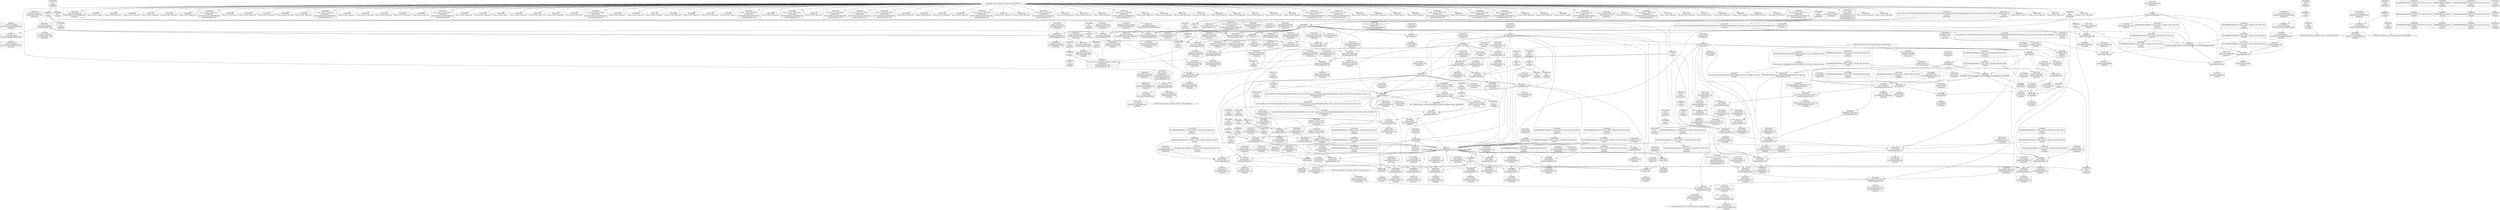 digraph {
	CE0x5484d50 [shape=record,shape=Mrecord,label="{CE0x5484d50|80:_i32,_112:_i8*,_:_CRE_33,34_}"]
	CE0x547eb90 [shape=record,shape=Mrecord,label="{CE0x547eb90|i64*_getelementptr_inbounds_(_2_x_i64_,_2_x_i64_*___llvm_gcov_ctr98,_i64_0,_i64_1)|*Constant*}"]
	CE0x5466800 [shape=record,shape=Mrecord,label="{CE0x5466800|i64*_getelementptr_inbounds_(_11_x_i64_,_11_x_i64_*___llvm_gcov_ctr125,_i64_0,_i64_8)|*Constant*}"]
	CE0x54859a0 [shape=record,shape=Mrecord,label="{CE0x54859a0|current_sid:tmp12|security/selinux/hooks.c,218|*SummSink*}"]
	CE0x54922b0 [shape=record,shape=Mrecord,label="{CE0x54922b0|80:_i32,_112:_i8*,_:_CRE_68,69_}"]
	CE0x5489e70 [shape=record,shape=Mrecord,label="{CE0x5489e70|get_current:entry|*SummSink*}"]
	CE0x5488a40 [shape=record,shape=Mrecord,label="{CE0x5488a40|selinux_shm_associate:sid2|security/selinux/hooks.c,5332}"]
	CE0x54bf610 [shape=record,shape=Mrecord,label="{CE0x54bf610|current_sid:tmp18|security/selinux/hooks.c,218|*SummSource*}"]
	CE0x54834b0 [shape=record,shape=Mrecord,label="{CE0x54834b0|80:_i32,_112:_i8*,_:_CRE_96,100_|*MultipleSource*|Function::selinux_shm_associate&Arg::shp::|security/selinux/hooks.c,5327}"]
	CE0x54666a0 [shape=record,shape=Mrecord,label="{CE0x54666a0|i32_(i32,_i32,_i16,_i32,_%struct.common_audit_data*)*_bitcast_(i32_(i32,_i32,_i16,_i32,_%struct.common_audit_data.495*)*_avc_has_perm_to_i32_(i32,_i32,_i16,_i32,_%struct.common_audit_data*)*)|*Constant*|*SummSink*}"]
	CE0x548df20 [shape=record,shape=Mrecord,label="{CE0x548df20|i64*_getelementptr_inbounds_(_2_x_i64_,_2_x_i64_*___llvm_gcov_ctr312,_i64_0,_i64_1)|*Constant*|*SummSink*}"]
	CE0x5482570 [shape=record,shape=Mrecord,label="{CE0x5482570|current_sid:if.end|*SummSink*}"]
	CE0x54761d0 [shape=record,shape=Mrecord,label="{CE0x54761d0|selinux_shm_associate:tmp6|security/selinux/hooks.c,5330|*SummSource*}"]
	CE0x54c4950 [shape=record,shape=Mrecord,label="{CE0x54c4950|i64*_getelementptr_inbounds_(_2_x_i64_,_2_x_i64_*___llvm_gcov_ctr98,_i64_0,_i64_1)|*Constant*|*SummSource*}"]
	CE0x548c660 [shape=record,shape=Mrecord,label="{CE0x548c660|80:_i32,_112:_i8*,_:_CRE_51,52_}"]
	CE0x547a030 [shape=record,shape=Mrecord,label="{CE0x547a030|80:_i32,_112:_i8*,_:_CRE_13,14_}"]
	CE0x5486e00 [shape=record,shape=Mrecord,label="{CE0x5486e00|avc_has_perm:requested|Function::avc_has_perm&Arg::requested::}"]
	CE0x54f8630 [shape=record,shape=Mrecord,label="{CE0x54f8630|COLLAPSED:_GCMRE___llvm_gcov_ctr98_internal_global_2_x_i64_zeroinitializer:_elem_0:default:}"]
	CE0x546f6b0 [shape=record,shape=Mrecord,label="{CE0x546f6b0|selinux_shm_associate:call|security/selinux/hooks.c,5325|*SummSink*}"]
	CE0x54fb5c0 [shape=record,shape=Mrecord,label="{CE0x54fb5c0|GLOBAL:current_task|Global_var:current_task|*SummSource*}"]
	CE0x54933f0 [shape=record,shape=Mrecord,label="{CE0x54933f0|80:_i32,_112:_i8*,_:_CRE_50,51_}"]
	CE0x547de60 [shape=record,shape=Mrecord,label="{CE0x547de60|80:_i32,_112:_i8*,_:_CRE_88,92_|*MultipleSource*|Function::selinux_shm_associate&Arg::shp::|security/selinux/hooks.c,5327}"]
	"CONST[source:0(mediator),value:2(dynamic)][purpose:{object}][SnkIdx:2]"
	CE0x547a0f0 [shape=record,shape=Mrecord,label="{CE0x547a0f0|80:_i32,_112:_i8*,_:_CRE_14,15_}"]
	CE0x5467430 [shape=record,shape=Mrecord,label="{CE0x5467430|current_sid:tmp15|security/selinux/hooks.c,218}"]
	CE0x54991e0 [shape=record,shape=Mrecord,label="{CE0x54991e0|selinux_shm_associate:shm_perm1|security/selinux/hooks.c,5330|*SummSource*}"]
	CE0x5479a00 [shape=record,shape=Mrecord,label="{CE0x5479a00|i64*_getelementptr_inbounds_(_11_x_i64_,_11_x_i64_*___llvm_gcov_ctr125,_i64_0,_i64_1)|*Constant*|*SummSource*}"]
	CE0x54c3720 [shape=record,shape=Mrecord,label="{CE0x54c3720|i64*_getelementptr_inbounds_(_11_x_i64_,_11_x_i64_*___llvm_gcov_ctr125,_i64_0,_i64_0)|*Constant*|*SummSource*}"]
	CE0x54768b0 [shape=record,shape=Mrecord,label="{CE0x54768b0|avc_has_perm:entry|*SummSink*}"]
	"CONST[source:0(mediator),value:2(dynamic)][purpose:{object}][SnkIdx:1]"
	CE0x54a1ec0 [shape=record,shape=Mrecord,label="{CE0x54a1ec0|current_sid:land.lhs.true2|*SummSink*}"]
	CE0x549efa0 [shape=record,shape=Mrecord,label="{CE0x549efa0|%struct.task_struct*_(%struct.task_struct**)*_asm_movq_%gs:$_1:P_,$0_,_r,im,_dirflag_,_fpsr_,_flags_|*SummSink*}"]
	CE0x54b8d70 [shape=record,shape=Mrecord,label="{CE0x54b8d70|i8*_getelementptr_inbounds_(_25_x_i8_,_25_x_i8_*_.str3,_i32_0,_i32_0)|*Constant*|*SummSource*}"]
	CE0x548b010 [shape=record,shape=Mrecord,label="{CE0x548b010|get_current:bb}"]
	CE0x547ede0 [shape=record,shape=Mrecord,label="{CE0x547ede0|80:_i32,_112:_i8*,_:_CRE_39,40_}"]
	"CONST[source:0(mediator),value:0(static)][purpose:{operation}][SnkIdx:3]"
	CE0x5488300 [shape=record,shape=Mrecord,label="{CE0x5488300|selinux_shm_associate:u|security/selinux/hooks.c,5330|*SummSink*}"]
	CE0x5497fd0 [shape=record,shape=Mrecord,label="{CE0x5497fd0|selinux_shm_associate:tmp5|security/selinux/hooks.c,5327|*SummSink*}"]
	CE0x547a1e0 [shape=record,shape=Mrecord,label="{CE0x547a1e0|80:_i32,_112:_i8*,_:_CRE_15,16_}"]
	CE0x547f180 [shape=record,shape=Mrecord,label="{CE0x547f180|_call_void_mcount()_#3|*SummSource*}"]
	CE0x54b8e70 [shape=record,shape=Mrecord,label="{CE0x54b8e70|GLOBAL:lockdep_rcu_suspicious|*Constant*}"]
	CE0x5486460 [shape=record,shape=Mrecord,label="{CE0x5486460|i32_64|*Constant*}"]
	CE0x54fc250 [shape=record,shape=Mrecord,label="{CE0x54fc250|_call_void_mcount()_#3|*SummSource*}"]
	CE0x547a8e0 [shape=record,shape=Mrecord,label="{CE0x547a8e0|selinux_shm_associate:shp|Function::selinux_shm_associate&Arg::shp::|*SummSource*}"]
	CE0x5485700 [shape=record,shape=Mrecord,label="{CE0x5485700|current_sid:tmp11|security/selinux/hooks.c,218|*SummSink*}"]
	CE0x54a20b0 [shape=record,shape=Mrecord,label="{CE0x54a20b0|i32_1|*Constant*}"]
	CE0x547d750 [shape=record,shape=Mrecord,label="{CE0x547d750|80:_i32,_112:_i8*,_:_CRE_71,72_}"]
	CE0x54a6160 [shape=record,shape=Mrecord,label="{CE0x54a6160|i32_22|*Constant*|*SummSource*}"]
	CE0x54baff0 [shape=record,shape=Mrecord,label="{CE0x54baff0|current_sid:tmp|*SummSink*}"]
	CE0x54c0300 [shape=record,shape=Mrecord,label="{CE0x54c0300|current_sid:tmp20|security/selinux/hooks.c,218|*SummSource*}"]
	CE0x54b74c0 [shape=record,shape=Mrecord,label="{CE0x54b74c0|i64*_getelementptr_inbounds_(_11_x_i64_,_11_x_i64_*___llvm_gcov_ctr125,_i64_0,_i64_8)|*Constant*|*SummSink*}"]
	CE0x5472fd0 [shape=record,shape=Mrecord,label="{CE0x5472fd0|current_sid:do.end}"]
	CE0x5484510 [shape=record,shape=Mrecord,label="{CE0x5484510|80:_i32,_112:_i8*,_:_CRE_8,9_}"]
	CE0x54d68d0 [shape=record,shape=Mrecord,label="{CE0x54d68d0|get_current:tmp3}"]
	CE0x547c530 [shape=record,shape=Mrecord,label="{CE0x547c530|80:_i32,_112:_i8*,_:_CRE_63,64_}"]
	CE0x54c00a0 [shape=record,shape=Mrecord,label="{CE0x54c00a0|i64*_getelementptr_inbounds_(_11_x_i64_,_11_x_i64_*___llvm_gcov_ctr125,_i64_0,_i64_10)|*Constant*|*SummSink*}"]
	CE0x6983b70 [shape=record,shape=Mrecord,label="{CE0x6983b70|selinux_shm_associate:tmp|*SummSink*}"]
	CE0x54b7040 [shape=record,shape=Mrecord,label="{CE0x54b7040|i1_true|*Constant*}"]
	CE0x54762b0 [shape=record,shape=Mrecord,label="{CE0x54762b0|selinux_shm_associate:ipc_id|security/selinux/hooks.c,5330}"]
	CE0x5499b90 [shape=record,shape=Mrecord,label="{CE0x5499b90|i64_0|*Constant*|*SummSource*}"]
	CE0x5472430 [shape=record,shape=Mrecord,label="{CE0x5472430|selinux_shm_associate:entry|*SummSource*}"]
	CE0x5471200 [shape=record,shape=Mrecord,label="{CE0x5471200|selinux_shm_associate:tmp1|*SummSource*}"]
	CE0x548caf0 [shape=record,shape=Mrecord,label="{CE0x548caf0|80:_i32,_112:_i8*,_:_CRE_55,56_}"]
	CE0x5490430 [shape=record,shape=Mrecord,label="{CE0x5490430|80:_i32,_112:_i8*,_:_CRE_18,19_}"]
	CE0x54819c0 [shape=record,shape=Mrecord,label="{CE0x54819c0|i64_1|*Constant*|*SummSource*}"]
	CE0x54b6350 [shape=record,shape=Mrecord,label="{CE0x54b6350|_call_void_mcount()_#3}"]
	CE0x54829e0 [shape=record,shape=Mrecord,label="{CE0x54829e0|i32_78|*Constant*|*SummSink*}"]
	CE0x5484ee0 [shape=record,shape=Mrecord,label="{CE0x5484ee0|80:_i32,_112:_i8*,_:_CRE_35,36_}"]
	CE0x54a1d20 [shape=record,shape=Mrecord,label="{CE0x54a1d20|current_sid:land.lhs.true2}"]
	CE0x54824d0 [shape=record,shape=Mrecord,label="{CE0x54824d0|current_sid:if.end|*SummSource*}"]
	CE0x54f86a0 [shape=record,shape=Mrecord,label="{CE0x54f86a0|get_current:tmp|*SummSource*}"]
	CE0x54fc350 [shape=record,shape=Mrecord,label="{CE0x54fc350|_call_void_mcount()_#3|*SummSink*}"]
	CE0x54b6f10 [shape=record,shape=Mrecord,label="{CE0x54b6f10|current_sid:tmp14|security/selinux/hooks.c,218|*SummSink*}"]
	CE0x54c4da0 [shape=record,shape=Mrecord,label="{CE0x54c4da0|i64_2|*Constant*|*SummSink*}"]
	CE0x5486020 [shape=record,shape=Mrecord,label="{CE0x5486020|i16_28|*Constant*}"]
	CE0x5483620 [shape=record,shape=Mrecord,label="{CE0x5483620|80:_i32,_112:_i8*,_:_CRE_100,102_|*MultipleSource*|Function::selinux_shm_associate&Arg::shp::|security/selinux/hooks.c,5327}"]
	CE0x547eac0 [shape=record,shape=Mrecord,label="{CE0x547eac0|selinux_shm_associate:bb|*SummSink*}"]
	CE0x54c2eb0 [shape=record,shape=Mrecord,label="{CE0x54c2eb0|current_sid:call|security/selinux/hooks.c,218}"]
	CE0x5485830 [shape=record,shape=Mrecord,label="{CE0x5485830|current_sid:tmp12|security/selinux/hooks.c,218}"]
	CE0x546e5c0 [shape=record,shape=Mrecord,label="{CE0x546e5c0|COLLAPSED:_GCMRE___llvm_gcov_ctr125_internal_global_11_x_i64_zeroinitializer:_elem_0:default:}"]
	CE0x547d970 [shape=record,shape=Mrecord,label="{CE0x547d970|80:_i32,_112:_i8*,_:_CRE_72,73_|*MultipleSource*|Function::selinux_shm_associate&Arg::shp::|security/selinux/hooks.c,5327}"]
	CE0x549db90 [shape=record,shape=Mrecord,label="{CE0x549db90|current_sid:tmp21|security/selinux/hooks.c,218|*SummSink*}"]
	CE0x5475730 [shape=record,shape=Mrecord,label="{CE0x5475730|selinux_shm_associate:tmp4|security/selinux/hooks.c,5327|*SummSink*}"]
	CE0x54952f0 [shape=record,shape=Mrecord,label="{CE0x54952f0|80:_i32,_112:_i8*,_:_CRE_21,22_}"]
	CE0x5471990 [shape=record,shape=Mrecord,label="{CE0x5471990|i64_4|*Constant*|*SummSink*}"]
	CE0x54c2220 [shape=record,shape=Mrecord,label="{CE0x54c2220|0:_i8,_:_GCMR_current_sid.__warned_internal_global_i8_0,_section_.data.unlikely_,_align_1:_elem_0:default:}"]
	CE0x5489d80 [shape=record,shape=Mrecord,label="{CE0x5489d80|get_current:entry|*SummSource*}"]
	CE0x54899b0 [shape=record,shape=Mrecord,label="{CE0x54899b0|selinux_shm_associate:tmp7|security/selinux/hooks.c,5332|*SummSource*}"]
	CE0x5471f90 [shape=record,shape=Mrecord,label="{CE0x5471f90|i64*_getelementptr_inbounds_(_2_x_i64_,_2_x_i64_*___llvm_gcov_ctr312,_i64_0,_i64_0)|*Constant*|*SummSink*}"]
	CE0x548c9c0 [shape=record,shape=Mrecord,label="{CE0x548c9c0|80:_i32,_112:_i8*,_:_CRE_54,55_}"]
	CE0x54896c0 [shape=record,shape=Mrecord,label="{CE0x54896c0|selinux_shm_associate:call3|security/selinux/hooks.c,5332}"]
	CE0x54a3cf0 [shape=record,shape=Mrecord,label="{CE0x54a3cf0|current_sid:tmp24|security/selinux/hooks.c,220|*SummSink*}"]
	CE0x5476320 [shape=record,shape=Mrecord,label="{CE0x5476320|selinux_shm_associate:u|security/selinux/hooks.c,5330}"]
	CE0x54c04a0 [shape=record,shape=Mrecord,label="{CE0x54c04a0|current_sid:tmp20|security/selinux/hooks.c,218|*SummSink*}"]
	CE0x5486960 [shape=record,shape=Mrecord,label="{CE0x5486960|i32_64|*Constant*|*SummSource*}"]
	CE0x54c0880 [shape=record,shape=Mrecord,label="{CE0x54c0880|current_sid:call4|security/selinux/hooks.c,218|*SummSink*}"]
	CE0x5482360 [shape=record,shape=Mrecord,label="{CE0x5482360|current_sid:if.end}"]
	CE0x5498680 [shape=record,shape=Mrecord,label="{CE0x5498680|selinux_shm_associate:type|security/selinux/hooks.c,5329|*SummSink*}"]
	CE0x54c7300 [shape=record,shape=Mrecord,label="{CE0x54c7300|current_sid:tmp6|security/selinux/hooks.c,218|*SummSink*}"]
	CE0x547fcf0 [shape=record,shape=Mrecord,label="{CE0x547fcf0|i64_1|*Constant*}"]
	CE0x5496830 [shape=record,shape=Mrecord,label="{CE0x5496830|current_sid:call|security/selinux/hooks.c,218|*SummSink*}"]
	CE0x54943d0 [shape=record,shape=Mrecord,label="{CE0x54943d0|avc_has_perm:entry}"]
	CE0x5485580 [shape=record,shape=Mrecord,label="{CE0x5485580|current_sid:tmp11|security/selinux/hooks.c,218|*SummSource*}"]
	CE0x5487a00 [shape=record,shape=Mrecord,label="{CE0x5487a00|_ret_i32_%call3,_!dbg_!27729|security/selinux/hooks.c,5332}"]
	CE0x5490250 [shape=record,shape=Mrecord,label="{CE0x5490250|80:_i32,_112:_i8*,_:_CRE_16,17_}"]
	CE0x548bd20 [shape=record,shape=Mrecord,label="{CE0x548bd20|current_sid:do.end|*SummSink*}"]
	CE0x547fe00 [shape=record,shape=Mrecord,label="{CE0x547fe00|selinux_shm_associate:entry|*SummSink*}"]
	CE0x5df93c0 [shape=record,shape=Mrecord,label="{CE0x5df93c0|80:_i32,_112:_i8*,_:_CRE_32,33_}"]
	CE0x54bf100 [shape=record,shape=Mrecord,label="{CE0x54bf100|current_sid:tmp17|security/selinux/hooks.c,218|*SummSink*}"]
	CE0x54674a0 [shape=record,shape=Mrecord,label="{CE0x54674a0|current_sid:tmp15|security/selinux/hooks.c,218|*SummSource*}"]
	CE0x54756c0 [shape=record,shape=Mrecord,label="{CE0x54756c0|selinux_shm_associate:tmp4|security/selinux/hooks.c,5327|*SummSource*}"]
	CE0x549e5c0 [shape=record,shape=Mrecord,label="{CE0x549e5c0|i8*_getelementptr_inbounds_(_45_x_i8_,_45_x_i8_*_.str12,_i32_0,_i32_0)|*Constant*|*SummSink*}"]
	CE0x549e550 [shape=record,shape=Mrecord,label="{CE0x549e550|i8*_getelementptr_inbounds_(_45_x_i8_,_45_x_i8_*_.str12,_i32_0,_i32_0)|*Constant*|*SummSource*}"]
	CE0x548b4d0 [shape=record,shape=Mrecord,label="{CE0x548b4d0|i64*_getelementptr_inbounds_(_11_x_i64_,_11_x_i64_*___llvm_gcov_ctr125,_i64_0,_i64_6)|*Constant*|*SummSource*}"]
	CE0x5483bb0 [shape=record,shape=Mrecord,label="{CE0x5483bb0|80:_i32,_112:_i8*,_:_CRE_120,128_|*MultipleSource*|Function::selinux_shm_associate&Arg::shp::|security/selinux/hooks.c,5327}"]
	CE0x54845d0 [shape=record,shape=Mrecord,label="{CE0x54845d0|80:_i32,_112:_i8*,_:_CRE_9,10_}"]
	CE0x54c23e0 [shape=record,shape=Mrecord,label="{CE0x54c23e0|current_sid:tmp8|security/selinux/hooks.c,218|*SummSource*}"]
	CE0x547da90 [shape=record,shape=Mrecord,label="{CE0x547da90|80:_i32,_112:_i8*,_:_CRE_80,84_|*MultipleSource*|Function::selinux_shm_associate&Arg::shp::|security/selinux/hooks.c,5327}"]
	CE0x5480b50 [shape=record,shape=Mrecord,label="{CE0x5480b50|80:_i32,_112:_i8*,_:_CRE_152,160_|*MultipleSource*|Function::selinux_shm_associate&Arg::shp::|security/selinux/hooks.c,5327}"]
	CE0x54a6a10 [shape=record,shape=Mrecord,label="{CE0x54a6a10|current_sid:tmp22|security/selinux/hooks.c,218}"]
	CE0x5471860 [shape=record,shape=Mrecord,label="{CE0x5471860|i64_4|*Constant*|*SummSource*}"]
	CE0x54a71a0 [shape=record,shape=Mrecord,label="{CE0x54a71a0|current_sid:tmp23|security/selinux/hooks.c,218|*SummSink*}"]
	CE0x5483380 [shape=record,shape=Mrecord,label="{CE0x5483380|80:_i32,_112:_i8*,_:_CRE_92,96_|*MultipleSource*|Function::selinux_shm_associate&Arg::shp::|security/selinux/hooks.c,5327}"]
	CE0x5499070 [shape=record,shape=Mrecord,label="{CE0x5499070|i8_4|*Constant*|*SummSink*}"]
	CE0x54b6d90 [shape=record,shape=Mrecord,label="{CE0x54b6d90|current_sid:tmp14|security/selinux/hooks.c,218|*SummSource*}"]
	CE0x548ec90 [shape=record,shape=Mrecord,label="{CE0x548ec90|i64*_getelementptr_inbounds_(_11_x_i64_,_11_x_i64_*___llvm_gcov_ctr125,_i64_0,_i64_1)|*Constant*|*SummSink*}"]
	CE0x54c4f80 [shape=record,shape=Mrecord,label="{CE0x54c4f80|i64_3|*Constant*|*SummSource*}"]
	CE0x5df92d0 [shape=record,shape=Mrecord,label="{CE0x5df92d0|80:_i32,_112:_i8*,_:_CRE_31,32_}"]
	CE0x5493d20 [shape=record,shape=Mrecord,label="{CE0x5493d20|current_sid:entry}"]
	CE0x5486d90 [shape=record,shape=Mrecord,label="{CE0x5486d90|_ret_i32_%retval.0,_!dbg_!27728|security/selinux/avc.c,775}"]
	CE0x5471270 [shape=record,shape=Mrecord,label="{CE0x5471270|selinux_shm_associate:tmp1}"]
	CE0x54fbf20 [shape=record,shape=Mrecord,label="{CE0x54fbf20|get_current:tmp}"]
	CE0x548a950 [shape=record,shape=Mrecord,label="{CE0x548a950|current_sid:sid|security/selinux/hooks.c,220|*SummSink*}"]
	CE0x5467510 [shape=record,shape=Mrecord,label="{CE0x5467510|current_sid:tmp15|security/selinux/hooks.c,218|*SummSink*}"]
	CE0x5471c30 [shape=record,shape=Mrecord,label="{CE0x5471c30|selinux_shm_associate:shp|Function::selinux_shm_associate&Arg::shp::|*SummSink*}"]
	CE0x5498d50 [shape=record,shape=Mrecord,label="{CE0x5498d50|i8_4|*Constant*}"]
	CE0x54964b0 [shape=record,shape=Mrecord,label="{CE0x54964b0|current_sid:entry|*SummSink*}"]
	CE0x54954d0 [shape=record,shape=Mrecord,label="{CE0x54954d0|80:_i32,_112:_i8*,_:_CRE_23,24_}"]
	CE0x5484b80 [shape=record,shape=Mrecord,label="{CE0x5484b80|GLOBAL:current_sid.__warned|Global_var:current_sid.__warned|*SummSource*}"]
	CE0x54944d0 [shape=record,shape=Mrecord,label="{CE0x54944d0|avc_has_perm:entry|*SummSource*}"]
	CE0x547fa00 [shape=record,shape=Mrecord,label="{CE0x547fa00|selinux_shm_associate:tmp|*SummSource*}"]
	CE0x54c1e80 [shape=record,shape=Mrecord,label="{CE0x54c1e80|current_sid:tmp8|security/selinux/hooks.c,218}"]
	CE0x5474620 [shape=record,shape=Mrecord,label="{CE0x5474620|current_sid:bb|*SummSink*}"]
	CE0x5df90f0 [shape=record,shape=Mrecord,label="{CE0x5df90f0|80:_i32,_112:_i8*,_:_CRE_29,30_}"]
	CE0x549e2f0 [shape=record,shape=Mrecord,label="{CE0x549e2f0|i32_218|*Constant*|*SummSink*}"]
	CE0x54c2770 [shape=record,shape=Mrecord,label="{CE0x54c2770|i64_2|*Constant*}"]
	CE0x54a3a70 [shape=record,shape=Mrecord,label="{CE0x54a3a70|current_sid:tmp24|security/selinux/hooks.c,220}"]
	CE0x547dbe0 [shape=record,shape=Mrecord,label="{CE0x547dbe0|80:_i32,_112:_i8*,_:_CRE_84,88_|*MultipleSource*|Function::selinux_shm_associate&Arg::shp::|security/selinux/hooks.c,5327}"]
	CE0x5484670 [shape=record,shape=Mrecord,label="{CE0x5484670|80:_i32,_112:_i8*,_:_CRE_10,11_}"]
	CE0x54805f0 [shape=record,shape=Mrecord,label="{CE0x54805f0|80:_i32,_112:_i8*,_:_CRE_128,136_|*MultipleSource*|Function::selinux_shm_associate&Arg::shp::|security/selinux/hooks.c,5327}"]
	CE0x54917b0 [shape=record,shape=Mrecord,label="{CE0x54917b0|0:_i8,_8:_i32,_24:_%struct.selinux_audit_data*,_:_SCMRE_0,1_|*MultipleSource*|security/selinux/hooks.c,5329|security/selinux/hooks.c, 5324}"]
	CE0x5488730 [shape=record,shape=Mrecord,label="{CE0x5488730|selinux_shm_associate:ipc_id|security/selinux/hooks.c,5330|*SummSource*}"]
	CE0x54c48e0 [shape=record,shape=Mrecord,label="{CE0x54c48e0|GLOBAL:__llvm_gcov_ctr125|Global_var:__llvm_gcov_ctr125}"]
	CE0x54bc9c0 [shape=record,shape=Mrecord,label="{CE0x54bc9c0|_call_void_lockdep_rcu_suspicious(i8*_getelementptr_inbounds_(_25_x_i8_,_25_x_i8_*_.str3,_i32_0,_i32_0),_i32_218,_i8*_getelementptr_inbounds_(_45_x_i8_,_45_x_i8_*_.str12,_i32_0,_i32_0))_#10,_!dbg_!27727|security/selinux/hooks.c,218}"]
	CE0x54ba160 [shape=record,shape=Mrecord,label="{CE0x54ba160|current_sid:tmp10|security/selinux/hooks.c,218|*SummSource*}"]
	CE0x547efc0 [shape=record,shape=Mrecord,label="{CE0x547efc0|80:_i32,_112:_i8*,_:_CRE_41,42_}"]
	CE0x5478270 [shape=record,shape=Mrecord,label="{CE0x5478270|selinux_shm_associate:tmp2|*SummSink*}"]
	CE0x54a3560 [shape=record,shape=Mrecord,label="{CE0x54a3560|i64*_getelementptr_inbounds_(_2_x_i64_,_2_x_i64_*___llvm_gcov_ctr98,_i64_0,_i64_0)|*Constant*|*SummSource*}"]
	CE0x54910d0 [shape=record,shape=Mrecord,label="{CE0x54910d0|i32_10|*Constant*|*SummSource*}"]
	CE0x54c2d20 [shape=record,shape=Mrecord,label="{CE0x54c2d20|_call_void_mcount()_#3|*SummSource*}"]
	CE0x5478f60 [shape=record,shape=Mrecord,label="{CE0x5478f60|80:_i32,_112:_i8*,_:_CRE_44,45_}"]
	CE0x54a6650 [shape=record,shape=Mrecord,label="{CE0x54a6650|current_sid:security|security/selinux/hooks.c,218|*SummSource*}"]
	CE0x4d67fe0 [shape=record,shape=Mrecord,label="{CE0x4d67fe0|80:_i32,_112:_i8*,_:_CRE_4,5_}"]
	CE0x5482970 [shape=record,shape=Mrecord,label="{CE0x5482970|i32_78|*Constant*}"]
	CE0x54871e0 [shape=record,shape=Mrecord,label="{CE0x54871e0|avc_has_perm:auditdata|Function::avc_has_perm&Arg::auditdata::|*SummSource*}"]
	CE0x54a66f0 [shape=record,shape=Mrecord,label="{CE0x54a66f0|current_sid:security|security/selinux/hooks.c,218|*SummSink*}"]
	CE0x549ec60 [shape=record,shape=Mrecord,label="{CE0x549ec60|current_sid:tmp17|security/selinux/hooks.c,218}"]
	CE0x547d840 [shape=record,shape=Mrecord,label="{CE0x547d840|i32_10|*Constant*}"]
	CE0x549f960 [shape=record,shape=Mrecord,label="{CE0x549f960|current_sid:tmp8|security/selinux/hooks.c,218|*SummSink*}"]
	CE0x54b9c70 [shape=record,shape=Mrecord,label="{CE0x54b9c70|current_sid:tmp9|security/selinux/hooks.c,218}"]
	CE0x54a4150 [shape=record,shape=Mrecord,label="{CE0x54a4150|i64*_getelementptr_inbounds_(_2_x_i64_,_2_x_i64_*___llvm_gcov_ctr98,_i64_0,_i64_0)|*Constant*}"]
	CE0x54b8b20 [shape=record,shape=Mrecord,label="{CE0x54b8b20|i8*_getelementptr_inbounds_(_25_x_i8_,_25_x_i8_*_.str3,_i32_0,_i32_0)|*Constant*}"]
	CE0x54b9a90 [shape=record,shape=Mrecord,label="{CE0x54b9a90|i64_5|*Constant*}"]
	CE0x54b7b80 [shape=record,shape=Mrecord,label="{CE0x54b7b80|current_sid:do.body}"]
	CE0x548b780 [shape=record,shape=Mrecord,label="{CE0x548b780|i64*_getelementptr_inbounds_(_11_x_i64_,_11_x_i64_*___llvm_gcov_ctr125,_i64_0,_i64_6)|*Constant*|*SummSink*}"]
	CE0x54955c0 [shape=record,shape=Mrecord,label="{CE0x54955c0|80:_i32,_112:_i8*,_:_CRE_24,25_}"]
	CE0x5493c60 [shape=record,shape=Mrecord,label="{CE0x5493c60|GLOBAL:current_sid|*Constant*|*SummSink*}"]
	CE0x4d68080 [shape=record,shape=Mrecord,label="{CE0x4d68080|80:_i32,_112:_i8*,_:_CRE_5,6_}"]
	CE0x5481950 [shape=record,shape=Mrecord,label="{CE0x5481950|i64_1|*Constant*|*SummSink*}"]
	CE0x54c4f10 [shape=record,shape=Mrecord,label="{CE0x54c4f10|i64_3|*Constant*}"]
	CE0x548c760 [shape=record,shape=Mrecord,label="{CE0x548c760|80:_i32,_112:_i8*,_:_CRE_52,53_}"]
	CE0x5495250 [shape=record,shape=Mrecord,label="{CE0x5495250|80:_i32,_112:_i8*,_:_CRE_20,21_}"]
	CE0x54c7490 [shape=record,shape=Mrecord,label="{CE0x54c7490|current_sid:tmp7|security/selinux/hooks.c,218}"]
	CE0x547df60 [shape=record,shape=Mrecord,label="{CE0x547df60|selinux_shm_associate:ad|security/selinux/hooks.c, 5324|*SummSink*}"]
	CE0x54810f0 [shape=record,shape=Mrecord,label="{CE0x54810f0|80:_i32,_112:_i8*,_:_CRE_172,176_|*MultipleSource*|Function::selinux_shm_associate&Arg::shp::|security/selinux/hooks.c,5327}"]
	CE0x5497f60 [shape=record,shape=Mrecord,label="{CE0x5497f60|selinux_shm_associate:tmp5|security/selinux/hooks.c,5327|*SummSource*}"]
	CE0x54893d0 [shape=record,shape=Mrecord,label="{CE0x54893d0|4:_i32,_:_CRE_0,2_|*MultipleSource*|security/selinux/hooks.c,5327|security/selinux/hooks.c,5327|security/selinux/hooks.c,5332}"]
	CE0x5489b60 [shape=record,shape=Mrecord,label="{CE0x5489b60|selinux_shm_associate:tmp7|security/selinux/hooks.c,5332|*SummSink*}"]
	CE0x547f340 [shape=record,shape=Mrecord,label="{CE0x547f340|selinux_shm_associate:call|security/selinux/hooks.c,5325}"]
	CE0x5478d40 [shape=record,shape=Mrecord,label="{CE0x5478d40|80:_i32,_112:_i8*,_:_CRE_42,43_}"]
	CE0x54a1f30 [shape=record,shape=Mrecord,label="{CE0x54a1f30|current_sid:if.then}"]
	CE0x5499170 [shape=record,shape=Mrecord,label="{CE0x5499170|selinux_shm_associate:shm_perm1|security/selinux/hooks.c,5330}"]
	CE0x547c790 [shape=record,shape=Mrecord,label="{CE0x547c790|80:_i32,_112:_i8*,_:_CRE_65,66_}"]
	CE0x54b8fa0 [shape=record,shape=Mrecord,label="{CE0x54b8fa0|GLOBAL:lockdep_rcu_suspicious|*Constant*|*SummSource*}"]
	CE0x54b9e70 [shape=record,shape=Mrecord,label="{CE0x54b9e70|current_sid:tmp9|security/selinux/hooks.c,218|*SummSink*}"]
	CE0x54861c0 [shape=record,shape=Mrecord,label="{CE0x54861c0|i16_28|*Constant*|*SummSource*}"]
	CE0x549d7c0 [shape=record,shape=Mrecord,label="{CE0x549d7c0|current_sid:tmp21|security/selinux/hooks.c,218}"]
	CE0x5467790 [shape=record,shape=Mrecord,label="{CE0x5467790|i32_(i32,_i32,_i16,_i32,_%struct.common_audit_data*)*_bitcast_(i32_(i32,_i32,_i16,_i32,_%struct.common_audit_data.495*)*_avc_has_perm_to_i32_(i32,_i32,_i16,_i32,_%struct.common_audit_data*)*)|*Constant*}"]
	CE0x5482b10 [shape=record,shape=Mrecord,label="{CE0x5482b10|i32_78|*Constant*|*SummSource*}"]
	CE0x54908d0 [shape=record,shape=Mrecord,label="{CE0x54908d0|selinux_shm_associate:shm_perm|security/selinux/hooks.c,5327}"]
	CE0x6b2bea0 [shape=record,shape=Mrecord,label="{CE0x6b2bea0|80:_i32,_112:_i8*,_:_CRE_1,2_}"]
	CE0x54c35b0 [shape=record,shape=Mrecord,label="{CE0x54c35b0|i64*_getelementptr_inbounds_(_11_x_i64_,_11_x_i64_*___llvm_gcov_ctr125,_i64_0,_i64_0)|*Constant*}"]
	CE0x548a140 [shape=record,shape=Mrecord,label="{CE0x548a140|_ret_%struct.task_struct*_%tmp4,_!dbg_!27714|./arch/x86/include/asm/current.h,14}"]
	CE0x547f460 [shape=record,shape=Mrecord,label="{CE0x547f460|get_current:tmp1|*SummSource*}"]
	CE0x5477990 [shape=record,shape=Mrecord,label="{CE0x5477990|80:_i32,_112:_i8*,_:_CRE_25,26_}"]
	CE0x5498ee0 [shape=record,shape=Mrecord,label="{CE0x5498ee0|i8_4|*Constant*|*SummSource*}"]
	CE0x5482250 [shape=record,shape=Mrecord,label="{CE0x5482250|current_sid:do.body|*SummSink*}"]
	CE0x5494aa0 [shape=record,shape=Mrecord,label="{CE0x5494aa0|i32_3|*Constant*|*SummSink*}"]
	CE0x54769d0 [shape=record,shape=Mrecord,label="{CE0x54769d0|selinux_shm_associate:call3|security/selinux/hooks.c,5332|*SummSource*}"]
	CE0x5488d30 [shape=record,shape=Mrecord,label="{CE0x5488d30|selinux_shm_associate:sid2|security/selinux/hooks.c,5332|*SummSource*}"]
	CE0x54850c0 [shape=record,shape=Mrecord,label="{CE0x54850c0|80:_i32,_112:_i8*,_:_CRE_37,38_}"]
	CE0x54b6bc0 [shape=record,shape=Mrecord,label="{CE0x54b6bc0|current_sid:tmp14|security/selinux/hooks.c,218}"]
	CE0x547cb80 [shape=record,shape=Mrecord,label="{CE0x547cb80|current_sid:tmp2|*SummSink*}"]
	CE0x5477c60 [shape=record,shape=Mrecord,label="{CE0x5477c60|80:_i32,_112:_i8*,_:_CRE_28,29_}"]
	CE0x54e4700 [shape=record,shape=Mrecord,label="{CE0x54e4700|i64*_getelementptr_inbounds_(_2_x_i64_,_2_x_i64_*___llvm_gcov_ctr98,_i64_0,_i64_0)|*Constant*|*SummSink*}"]
	CE0x54c3df0 [shape=record,shape=Mrecord,label="{CE0x54c3df0|current_sid:call|security/selinux/hooks.c,218|*SummSource*}"]
	"CONST[source:0(mediator),value:2(dynamic)][purpose:{subject}][SnkIdx:0]"
	CE0x548fba0 [shape=record,shape=Mrecord,label="{CE0x548fba0|80:_i32,_112:_i8*,_:_CRE_6,7_}"]
	CE0x5486ee0 [shape=record,shape=Mrecord,label="{CE0x5486ee0|avc_has_perm:requested|Function::avc_has_perm&Arg::requested::|*SummSource*}"]
	CE0x5487850 [shape=record,shape=Mrecord,label="{CE0x5487850|current_sid:do.end|*SummSource*}"]
	CE0x5496ce0 [shape=record,shape=Mrecord,label="{CE0x5496ce0|i64_1|*Constant*}"]
	CE0x547eed0 [shape=record,shape=Mrecord,label="{CE0x547eed0|80:_i32,_112:_i8*,_:_CRE_40,41_}"]
	CE0x547c940 [shape=record,shape=Mrecord,label="{CE0x547c940|selinux_shm_associate:tmp1|*SummSink*}"]
	CE0x5496700 [shape=record,shape=Mrecord,label="{CE0x5496700|_ret_i32_%tmp24,_!dbg_!27742|security/selinux/hooks.c,220|*SummSource*}"]
	CE0x54b9130 [shape=record,shape=Mrecord,label="{CE0x54b9130|i32_218|*Constant*}"]
	CE0x5499850 [shape=record,shape=Mrecord,label="{CE0x5499850|current_sid:tmp4|security/selinux/hooks.c,218|*SummSource*}"]
	CE0x54a65e0 [shape=record,shape=Mrecord,label="{CE0x54a65e0|current_sid:security|security/selinux/hooks.c,218}"]
	CE0x5492680 [shape=record,shape=Mrecord,label="{CE0x5492680|i32_1|*Constant*|*SummSource*}"]
	"CONST[source:2(external),value:2(dynamic)][purpose:{subject}][SrcIdx:2]"
	CE0x5499c60 [shape=record,shape=Mrecord,label="{CE0x5499c60|i64*_getelementptr_inbounds_(_2_x_i64_,_2_x_i64_*___llvm_gcov_ctr312,_i64_0,_i64_1)|*Constant*}"]
	CE0x5483cd0 [shape=record,shape=Mrecord,label="{CE0x5483cd0|GLOBAL:__llvm_gcov_ctr125|Global_var:__llvm_gcov_ctr125|*SummSource*}"]
	CE0x548c890 [shape=record,shape=Mrecord,label="{CE0x548c890|80:_i32,_112:_i8*,_:_CRE_53,54_}"]
	CE0x547fbf0 [shape=record,shape=Mrecord,label="{CE0x547fbf0|selinux_shm_associate:tmp}"]
	CE0x547f570 [shape=record,shape=Mrecord,label="{CE0x547f570|80:_i32,_112:_i8*,_:_CRE_66,67_}"]
	CE0x54a3ea0 [shape=record,shape=Mrecord,label="{CE0x54a3ea0|get_current:bb|*SummSource*}"]
	CE0x54c2500 [shape=record,shape=Mrecord,label="{CE0x54c2500|current_sid:tobool|security/selinux/hooks.c,218|*SummSink*}"]
	CE0x548e440 [shape=record,shape=Mrecord,label="{CE0x548e440|80:_i32,_112:_i8*,_:_CRE_59,60_}"]
	CE0x7117860 [shape=record,shape=Mrecord,label="{CE0x7117860|selinux_shm_associate:tmp3|*SummSource*}"]
	CE0x5490520 [shape=record,shape=Mrecord,label="{CE0x5490520|80:_i32,_112:_i8*,_:_CRE_19,20_}"]
	CE0x5494c00 [shape=record,shape=Mrecord,label="{CE0x5494c00|selinux_shm_associate:tmp6|security/selinux/hooks.c,5330}"]
	CE0x54839d0 [shape=record,shape=Mrecord,label="{CE0x54839d0|80:_i32,_112:_i8*,_:_CRE_112,120_|*MultipleSource*|Function::selinux_shm_associate&Arg::shp::|security/selinux/hooks.c,5327}"]
	CE0x548aa40 [shape=record,shape=Mrecord,label="{CE0x548aa40|current_sid:sid|security/selinux/hooks.c,220|*SummSource*}"]
	CE0x54a3b60 [shape=record,shape=Mrecord,label="{CE0x54a3b60|current_sid:tmp24|security/selinux/hooks.c,220|*SummSource*}"]
	CE0x54b6190 [shape=record,shape=Mrecord,label="{CE0x54b6190|current_sid:tmp3|*SummSource*}"]
	CE0x548f460 [shape=record,shape=Mrecord,label="{CE0x548f460|current_sid:tmp1|*SummSource*}"]
	CE0x5483830 [shape=record,shape=Mrecord,label="{CE0x5483830|80:_i32,_112:_i8*,_:_CRE_104,112_|*MultipleSource*|Function::selinux_shm_associate&Arg::shp::|security/selinux/hooks.c,5327}"]
	CE0x548c460 [shape=record,shape=Mrecord,label="{CE0x548c460|selinux_shm_associate:tmp2|*SummSource*}"]
	CE0x5487670 [shape=record,shape=Mrecord,label="{CE0x5487670|_ret_i32_%retval.0,_!dbg_!27728|security/selinux/avc.c,775|*SummSink*}"]
	CE0x546f780 [shape=record,shape=Mrecord,label="{CE0x546f780|selinux_shm_associate:bb|*SummSource*}"]
	CE0x547f660 [shape=record,shape=Mrecord,label="{CE0x547f660|80:_i32,_112:_i8*,_:_CRE_7,8_}"]
	CE0x5486630 [shape=record,shape=Mrecord,label="{CE0x5486630|avc_has_perm:tclass|Function::avc_has_perm&Arg::tclass::|*SummSource*}"]
	"CONST[source:0(mediator),value:2(dynamic)][purpose:{subject}][SrcIdx:3]"
	CE0x5477790 [shape=record,shape=Mrecord,label="{CE0x5477790|selinux_shm_associate:ad|security/selinux/hooks.c, 5324}"]
	CE0x54c37c0 [shape=record,shape=Mrecord,label="{CE0x54c37c0|i64*_getelementptr_inbounds_(_11_x_i64_,_11_x_i64_*___llvm_gcov_ctr125,_i64_0,_i64_0)|*Constant*|*SummSink*}"]
	CE0x5495110 [shape=record,shape=Mrecord,label="{CE0x5495110|selinux_shm_associate:key|security/selinux/hooks.c,5330|*SummSink*}"]
	CE0x54b69b0 [shape=record,shape=Mrecord,label="{CE0x54b69b0|current_sid:tmp13|security/selinux/hooks.c,218|*SummSink*}"]
	CE0x54bccb0 [shape=record,shape=Mrecord,label="{CE0x54bccb0|current_sid:bb}"]
	CE0x549eeb0 [shape=record,shape=Mrecord,label="{CE0x549eeb0|%struct.task_struct*_(%struct.task_struct**)*_asm_movq_%gs:$_1:P_,$0_,_r,im,_dirflag_,_fpsr_,_flags_|*SummSource*}"]
	CE0x54a1dc0 [shape=record,shape=Mrecord,label="{CE0x54a1dc0|current_sid:land.lhs.true2|*SummSource*}"]
	CE0x54f4430 [shape=record,shape=Mrecord,label="{CE0x54f4430|get_current:tmp2|*SummSource*}"]
	CE0x547c310 [shape=record,shape=Mrecord,label="{CE0x547c310|80:_i32,_112:_i8*,_:_CRE_61,62_}"]
	CE0x54c0180 [shape=record,shape=Mrecord,label="{CE0x54c0180|current_sid:tmp20|security/selinux/hooks.c,218}"]
	CE0x5471320 [shape=record,shape=Mrecord,label="{CE0x5471320|current_sid:tobool1|security/selinux/hooks.c,218|*SummSource*}"]
	CE0x54715d0 [shape=record,shape=Mrecord,label="{CE0x54715d0|i64_4|*Constant*}"]
	CE0x5489f00 [shape=record,shape=Mrecord,label="{CE0x5489f00|_ret_%struct.task_struct*_%tmp4,_!dbg_!27714|./arch/x86/include/asm/current.h,14|*SummSource*}"]
	CE0x54c7630 [shape=record,shape=Mrecord,label="{CE0x54c7630|current_sid:tmp7|security/selinux/hooks.c,218|*SummSource*}"]
	CE0x54862f0 [shape=record,shape=Mrecord,label="{CE0x54862f0|i16_28|*Constant*|*SummSink*}"]
	CE0x54866a0 [shape=record,shape=Mrecord,label="{CE0x54866a0|avc_has_perm:tclass|Function::avc_has_perm&Arg::tclass::|*SummSink*}"]
	CE0x548e570 [shape=record,shape=Mrecord,label="{CE0x548e570|80:_i32,_112:_i8*,_:_CRE_60,61_}"]
	CE0x549d940 [shape=record,shape=Mrecord,label="{CE0x549d940|current_sid:tmp21|security/selinux/hooks.c,218|*SummSource*}"]
	CE0x54874b0 [shape=record,shape=Mrecord,label="{CE0x54874b0|_ret_i32_%retval.0,_!dbg_!27728|security/selinux/avc.c,775|*SummSource*}"]
	CE0x54c2dc0 [shape=record,shape=Mrecord,label="{CE0x54c2dc0|_call_void_mcount()_#3|*SummSink*}"]
	CE0x5493060 [shape=record,shape=Mrecord,label="{CE0x5493060|80:_i32,_112:_i8*,_:_CRE_47,48_}"]
	CE0x5484140 [shape=record,shape=Mrecord,label="{CE0x5484140|current_sid:tmp6|security/selinux/hooks.c,218}"]
	CE0x5479de0 [shape=record,shape=Mrecord,label="{CE0x5479de0|i64*_getelementptr_inbounds_(_2_x_i64_,_2_x_i64_*___llvm_gcov_ctr312,_i64_0,_i64_0)|*Constant*}"]
	CE0x547c9b0 [shape=record,shape=Mrecord,label="{CE0x547c9b0|i32_1|*Constant*}"]
	CE0x548ad80 [shape=record,shape=Mrecord,label="{CE0x548ad80|0:_i32,_4:_i32,_8:_i32,_12:_i32,_:_CMRE_4,8_|*MultipleSource*|security/selinux/hooks.c,218|security/selinux/hooks.c,218|security/selinux/hooks.c,220}"]
	CE0x54bf090 [shape=record,shape=Mrecord,label="{CE0x54bf090|current_sid:tmp17|security/selinux/hooks.c,218|*SummSource*}"]
	CE0x5475d60 [shape=record,shape=Mrecord,label="{CE0x5475d60|GLOBAL:current_task|Global_var:current_task|*SummSink*}"]
	CE0x5493e20 [shape=record,shape=Mrecord,label="{CE0x5493e20|current_sid:entry|*SummSource*}"]
	CE0x5493190 [shape=record,shape=Mrecord,label="{CE0x5493190|80:_i32,_112:_i8*,_:_CRE_48,49_}"]
	CE0x5480d30 [shape=record,shape=Mrecord,label="{CE0x5480d30|80:_i32,_112:_i8*,_:_CRE_160,168_|*MultipleSource*|Function::selinux_shm_associate&Arg::shp::|security/selinux/hooks.c,5327}"]
	CE0x54c0110 [shape=record,shape=Mrecord,label="{CE0x54c0110|current_sid:tmp19|security/selinux/hooks.c,218|*SummSink*}"]
	CE0x5487170 [shape=record,shape=Mrecord,label="{CE0x5487170|avc_has_perm:auditdata|Function::avc_has_perm&Arg::auditdata::}"]
	CE0x548e9c0 [shape=record,shape=Mrecord,label="{CE0x548e9c0|80:_i32,_112:_i8*,_:_CRE_11,12_}"]
	CE0x54b7390 [shape=record,shape=Mrecord,label="{CE0x54b7390|i1_true|*Constant*|*SummSink*}"]
	CE0x54830f0 [shape=record,shape=Mrecord,label="{CE0x54830f0|_call_void_mcount()_#3}"]
	CE0x5475210 [shape=record,shape=Mrecord,label="{CE0x5475210|avc_has_perm:tsid|Function::avc_has_perm&Arg::tsid::|*SummSource*}"]
	CE0x5492180 [shape=record,shape=Mrecord,label="{CE0x5492180|80:_i32,_112:_i8*,_:_CRE_67,68_}"]
	CE0x547ecf0 [shape=record,shape=Mrecord,label="{CE0x547ecf0|80:_i32,_112:_i8*,_:_CRE_38,39_}"]
	CE0x548e310 [shape=record,shape=Mrecord,label="{CE0x548e310|80:_i32,_112:_i8*,_:_CRE_58,59_}"]
	CE0x5493580 [shape=record,shape=Mrecord,label="{CE0x5493580|i64*_getelementptr_inbounds_(_2_x_i64_,_2_x_i64_*___llvm_gcov_ctr312,_i64_0,_i64_0)|*Constant*|*SummSource*}"]
	CE0x54865c0 [shape=record,shape=Mrecord,label="{CE0x54865c0|avc_has_perm:tclass|Function::avc_has_perm&Arg::tclass::}"]
	CE0x6851da0 [shape=record,shape=Mrecord,label="{CE0x6851da0|selinux_shm_associate:shm_perm|security/selinux/hooks.c,5327|*SummSource*}"]
	CE0x5474ee0 [shape=record,shape=Mrecord,label="{CE0x5474ee0|avc_has_perm:ssid|Function::avc_has_perm&Arg::ssid::|*SummSource*}"]
	CE0x5467080 [shape=record,shape=Mrecord,label="{CE0x5467080|i64*_getelementptr_inbounds_(_11_x_i64_,_11_x_i64_*___llvm_gcov_ctr125,_i64_0,_i64_8)|*Constant*|*SummSource*}"]
	CE0x54b8e00 [shape=record,shape=Mrecord,label="{CE0x54b8e00|i8*_getelementptr_inbounds_(_25_x_i8_,_25_x_i8_*_.str3,_i32_0,_i32_0)|*Constant*|*SummSink*}"]
	CE0x549e4e0 [shape=record,shape=Mrecord,label="{CE0x549e4e0|i8*_getelementptr_inbounds_(_45_x_i8_,_45_x_i8_*_.str12,_i32_0,_i32_0)|*Constant*}"]
	CE0x548b240 [shape=record,shape=Mrecord,label="{CE0x548b240|i64*_getelementptr_inbounds_(_11_x_i64_,_11_x_i64_*___llvm_gcov_ctr125,_i64_0,_i64_6)|*Constant*}"]
	CE0x54926f0 [shape=record,shape=Mrecord,label="{CE0x54926f0|i32_1|*Constant*|*SummSink*}"]
	CE0x548bba0 [shape=record,shape=Mrecord,label="{CE0x548bba0|current_sid:tmp13|security/selinux/hooks.c,218}"]
	CE0x54b9bd0 [shape=record,shape=Mrecord,label="{CE0x54b9bd0|i64_5|*Constant*|*SummSink*}"]
	CE0x5479660 [shape=record,shape=Mrecord,label="{CE0x5479660|i64*_getelementptr_inbounds_(_11_x_i64_,_11_x_i64_*___llvm_gcov_ctr125,_i64_0,_i64_1)|*Constant*}"]
	CE0x5487330 [shape=record,shape=Mrecord,label="{CE0x5487330|avc_has_perm:auditdata|Function::avc_has_perm&Arg::auditdata::|*SummSink*}"]
	CE0x5490340 [shape=record,shape=Mrecord,label="{CE0x5490340|80:_i32,_112:_i8*,_:_CRE_17,18_}"]
	CE0x54807d0 [shape=record,shape=Mrecord,label="{CE0x54807d0|80:_i32,_112:_i8*,_:_CRE_136,144_|*MultipleSource*|Function::selinux_shm_associate&Arg::shp::|security/selinux/hooks.c,5327}"]
	CE0x54c1da0 [shape=record,shape=Mrecord,label="{CE0x54c1da0|GLOBAL:current_sid.__warned|Global_var:current_sid.__warned|*SummSink*}"]
	CE0x54d6760 [shape=record,shape=Mrecord,label="{CE0x54d6760|get_current:tmp2|*SummSink*}"]
	CE0x549e890 [shape=record,shape=Mrecord,label="{CE0x549e890|i64*_getelementptr_inbounds_(_11_x_i64_,_11_x_i64_*___llvm_gcov_ctr125,_i64_0,_i64_9)|*Constant*}"]
	CE0x54932c0 [shape=record,shape=Mrecord,label="{CE0x54932c0|80:_i32,_112:_i8*,_:_CRE_49,50_}"]
	CE0x54b79f0 [shape=record,shape=Mrecord,label="{CE0x54b79f0|current_sid:if.then|*SummSource*}"]
	CE0x54a2450 [shape=record,shape=Mrecord,label="{CE0x54a2450|current_sid:sid|security/selinux/hooks.c,220}"]
	CE0x5490770 [shape=record,shape=Mrecord,label="{CE0x5490770|i32_0|*Constant*|*SummSink*}"]
	CE0x548f380 [shape=record,shape=Mrecord,label="{CE0x548f380|i64_1|*Constant*}"]
	CE0x54791c0 [shape=record,shape=Mrecord,label="{CE0x54791c0|80:_i32,_112:_i8*,_:_CRE_46,47_}"]
	CE0x5485250 [shape=record,shape=Mrecord,label="{CE0x5485250|current_sid:tmp10|security/selinux/hooks.c,218|*SummSink*}"]
	CE0x5466540 [shape=record,shape=Mrecord,label="{CE0x5466540|i32_(i32,_i32,_i16,_i32,_%struct.common_audit_data*)*_bitcast_(i32_(i32,_i32,_i16,_i32,_%struct.common_audit_data.495*)*_avc_has_perm_to_i32_(i32,_i32,_i16,_i32,_%struct.common_audit_data*)*)|*Constant*|*SummSource*}"]
	CE0x54b9da0 [shape=record,shape=Mrecord,label="{CE0x54b9da0|current_sid:tmp9|security/selinux/hooks.c,218|*SummSource*}"]
	CE0x54c25d0 [shape=record,shape=Mrecord,label="{CE0x54c25d0|current_sid:tobool|security/selinux/hooks.c,218|*SummSource*}"]
	CE0x54b9010 [shape=record,shape=Mrecord,label="{CE0x54b9010|GLOBAL:lockdep_rcu_suspicious|*Constant*|*SummSink*}"]
	CE0x5489cd0 [shape=record,shape=Mrecord,label="{CE0x5489cd0|get_current:entry}"]
	CE0x73ea930 [shape=record,shape=Mrecord,label="{CE0x73ea930|80:_i32,_112:_i8*,_:_CRE_2,3_}"]
	CE0x5485c90 [shape=record,shape=Mrecord,label="{CE0x5485c90|GLOBAL:current_sid|*Constant*}"]
	CE0x54a7020 [shape=record,shape=Mrecord,label="{CE0x54a7020|current_sid:tmp23|security/selinux/hooks.c,218|*SummSource*}"]
	CE0x548c5c0 [shape=record,shape=Mrecord,label="{CE0x548c5c0|selinux_shm_associate:tmp3}"]
	CE0x5486c30 [shape=record,shape=Mrecord,label="{CE0x5486c30|avc_has_perm:requested|Function::avc_has_perm&Arg::requested::|*SummSink*}"]
	CE0x54a1fa0 [shape=record,shape=Mrecord,label="{CE0x54a1fa0|get_current:tmp1|*SummSink*}"]
	CE0x5475010 [shape=record,shape=Mrecord,label="{CE0x5475010|avc_has_perm:tsid|Function::avc_has_perm&Arg::tsid::}"]
	CE0x54923e0 [shape=record,shape=Mrecord,label="{CE0x54923e0|80:_i32,_112:_i8*,_:_CRE_69,70_}"]
	CE0x54848f0 [shape=record,shape=Mrecord,label="{CE0x54848f0|GLOBAL:current_sid.__warned|Global_var:current_sid.__warned}"]
	CE0x54bfff0 [shape=record,shape=Mrecord,label="{CE0x54bfff0|i64*_getelementptr_inbounds_(_11_x_i64_,_11_x_i64_*___llvm_gcov_ctr125,_i64_0,_i64_10)|*Constant*|*SummSource*}"]
	CE0x5477b70 [shape=record,shape=Mrecord,label="{CE0x5477b70|80:_i32,_112:_i8*,_:_CRE_27,28_}"]
	CE0x547c660 [shape=record,shape=Mrecord,label="{CE0x547c660|80:_i32,_112:_i8*,_:_CRE_64,65_}"]
	"CONST[source:1(input),value:2(dynamic)][purpose:{object}][SrcIdx:1]"
	CE0x54bbf80 [shape=record,shape=Mrecord,label="{CE0x54bbf80|current_sid:tmp16|security/selinux/hooks.c,218|*SummSource*}"]
	CE0x54983f0 [shape=record,shape=Mrecord,label="{CE0x54983f0|selinux_shm_associate:type|security/selinux/hooks.c,5329}"]
	CE0x54c0dd0 [shape=record,shape=Mrecord,label="{CE0x54c0dd0|GLOBAL:get_current|*Constant*|*SummSink*}"]
	CE0x546fe10 [shape=record,shape=Mrecord,label="{CE0x546fe10|selinux_shm_associate:entry}"]
	CE0x54bc400 [shape=record,shape=Mrecord,label="{CE0x54bc400|i8_1|*Constant*|*SummSource*}"]
	CE0x547fd60 [shape=record,shape=Mrecord,label="{CE0x547fd60|get_current:tmp1}"]
	CE0x5475650 [shape=record,shape=Mrecord,label="{CE0x5475650|selinux_shm_associate:tmp4|security/selinux/hooks.c,5327}"]
	CE0x5491200 [shape=record,shape=Mrecord,label="{CE0x5491200|selinux_shm_associate:security|security/selinux/hooks.c,5327|*SummSink*}"]
	CE0x54c6eb0 [shape=record,shape=Mrecord,label="{CE0x54c6eb0|current_sid:call4|security/selinux/hooks.c,218}"]
	CE0x5485ba0 [shape=record,shape=Mrecord,label="{CE0x5485ba0|selinux_shm_associate:call|security/selinux/hooks.c,5325|*SummSource*}"]
	CE0x548f3f0 [shape=record,shape=Mrecord,label="{CE0x548f3f0|current_sid:tmp1}"]
	CE0x54c4870 [shape=record,shape=Mrecord,label="{CE0x54c4870|current_sid:tmp5|security/selinux/hooks.c,218}"]
	CE0x5484310 [shape=record,shape=Mrecord,label="{CE0x5484310|current_sid:tmp6|security/selinux/hooks.c,218|*SummSource*}"]
	CE0x546e630 [shape=record,shape=Mrecord,label="{CE0x546e630|current_sid:tmp|*SummSource*}"]
	CE0x54f43c0 [shape=record,shape=Mrecord,label="{CE0x54f43c0|get_current:tmp2}"]
	CE0x54bb580 [shape=record,shape=Mrecord,label="{CE0x54bb580|get_current:tmp4|./arch/x86/include/asm/current.h,14|*SummSink*}"]
	CE0x5482ca0 [shape=record,shape=Mrecord,label="{CE0x5482ca0|COLLAPSED:_GCMRE_current_task_external_global_%struct.task_struct*:_elem_0::|security/selinux/hooks.c,218}"]
	CE0x549daa0 [shape=record,shape=Mrecord,label="{CE0x549daa0|i32_22|*Constant*}"]
	CE0x5df91e0 [shape=record,shape=Mrecord,label="{CE0x5df91e0|80:_i32,_112:_i8*,_:_CRE_30,31_}"]
	CE0x5490b30 [shape=record,shape=Mrecord,label="{CE0x5490b30|80:_i32,_112:_i8*,_:_CRE_184,192_|*MultipleSource*|Function::selinux_shm_associate&Arg::shp::|security/selinux/hooks.c,5327}"]
	CE0x5484fd0 [shape=record,shape=Mrecord,label="{CE0x5484fd0|80:_i32,_112:_i8*,_:_CRE_36,37_}"]
	CE0x548e1e0 [shape=record,shape=Mrecord,label="{CE0x548e1e0|80:_i32,_112:_i8*,_:_CRE_57,58_}"]
	CE0x548b110 [shape=record,shape=Mrecord,label="{CE0x548b110|current_sid:tmp12|security/selinux/hooks.c,218|*SummSource*}"]
	CE0x5482c30 [shape=record,shape=Mrecord,label="{CE0x5482c30|current_sid:cred|security/selinux/hooks.c,218}"]
	CE0x547cd90 [shape=record,shape=Mrecord,label="{CE0x547cd90|current_sid:tmp3}"]
	CE0x547c400 [shape=record,shape=Mrecord,label="{CE0x547c400|80:_i32,_112:_i8*,_:_CRE_62,63_}"]
	CE0x54c4640 [shape=record,shape=Mrecord,label="{CE0x54c4640|i64_0|*Constant*|*SummSink*}"]
	CE0x5498500 [shape=record,shape=Mrecord,label="{CE0x5498500|selinux_shm_associate:type|security/selinux/hooks.c,5329|*SummSource*}"]
	CE0x5499950 [shape=record,shape=Mrecord,label="{CE0x5499950|current_sid:tmp4|security/selinux/hooks.c,218|*SummSink*}"]
	CE0x5484df0 [shape=record,shape=Mrecord,label="{CE0x5484df0|80:_i32,_112:_i8*,_:_CRE_34,35_}"]
	CE0x547a700 [shape=record,shape=Mrecord,label="{CE0x547a700|i32_0|*Constant*}"]
	CE0x5479880 [shape=record,shape=Mrecord,label="{CE0x5479880|current_sid:tmp1|*SummSink*}"]
	CE0x54887a0 [shape=record,shape=Mrecord,label="{CE0x54887a0|selinux_shm_associate:ipc_id|security/selinux/hooks.c,5330|*SummSink*}"]
	CE0x54b9a20 [shape=record,shape=Mrecord,label="{CE0x54b9a20|current_sid:tmp10|security/selinux/hooks.c,218}"]
	CE0x549ea60 [shape=record,shape=Mrecord,label="{CE0x549ea60|i64*_getelementptr_inbounds_(_11_x_i64_,_11_x_i64_*___llvm_gcov_ctr125,_i64_0,_i64_9)|*Constant*|*SummSource*}"]
	CE0x548e0b0 [shape=record,shape=Mrecord,label="{CE0x548e0b0|80:_i32,_112:_i8*,_:_CRE_56,57_}"]
	CE0x6851e10 [shape=record,shape=Mrecord,label="{CE0x6851e10|selinux_shm_associate:shm_perm|security/selinux/hooks.c,5327|*SummSink*}"]
	CE0x54b9b00 [shape=record,shape=Mrecord,label="{CE0x54b9b00|i64_5|*Constant*|*SummSource*}"]
	CE0x5475aa0 [shape=record,shape=Mrecord,label="{CE0x5475aa0|selinux_shm_associate:call3|security/selinux/hooks.c,5332|*SummSink*}"]
	CE0x5491420 [shape=record,shape=Mrecord,label="{CE0x5491420|selinux_shm_associate:security|security/selinux/hooks.c,5327|*SummSource*}"]
	CE0x5483e20 [shape=record,shape=Mrecord,label="{CE0x5483e20|current_sid:tmp5|security/selinux/hooks.c,218|*SummSink*}"]
	CE0x54c27e0 [shape=record,shape=Mrecord,label="{CE0x54c27e0|i64_2|*Constant*|*SummSource*}"]
	CE0x5485380 [shape=record,shape=Mrecord,label="{CE0x5485380|current_sid:tmp11|security/selinux/hooks.c,218}"]
	CE0x5478e30 [shape=record,shape=Mrecord,label="{CE0x5478e30|80:_i32,_112:_i8*,_:_CRE_43,44_}"]
	CE0x548fca0 [shape=record,shape=Mrecord,label="{CE0x548fca0|80:_i32,_112:_i8*,_:_CRE_3,4_}"]
	CE0x54b7ac0 [shape=record,shape=Mrecord,label="{CE0x54b7ac0|current_sid:if.then|*SummSink*}"]
	CE0x5491270 [shape=record,shape=Mrecord,label="{CE0x5491270|i32_10|*Constant*|*SummSink*}"]
	CE0x5480970 [shape=record,shape=Mrecord,label="{CE0x5480970|80:_i32,_112:_i8*,_:_CRE_144,152_|*MultipleSource*|Function::selinux_shm_associate&Arg::shp::|security/selinux/hooks.c,5327}"]
	CE0x54c09b0 [shape=record,shape=Mrecord,label="{CE0x54c09b0|GLOBAL:get_current|*Constant*}"]
	CE0x546e550 [shape=record,shape=Mrecord,label="{CE0x546e550|current_sid:tmp}"]
	CE0x54f8890 [shape=record,shape=Mrecord,label="{CE0x54f8890|i64*_getelementptr_inbounds_(_2_x_i64_,_2_x_i64_*___llvm_gcov_ctr98,_i64_0,_i64_1)|*Constant*|*SummSink*}"]
	CE0x5474cf0 [shape=record,shape=Mrecord,label="{CE0x5474cf0|avc_has_perm:ssid|Function::avc_has_perm&Arg::ssid::}"]
	CE0x5474f50 [shape=record,shape=Mrecord,label="{CE0x5474f50|avc_has_perm:ssid|Function::avc_has_perm&Arg::ssid::|*SummSink*}"]
	CE0x5477800 [shape=record,shape=Mrecord,label="{CE0x5477800|selinux_shm_associate:ad|security/selinux/hooks.c, 5324|*SummSource*}"]
	CE0x5482da0 [shape=record,shape=Mrecord,label="{CE0x5482da0|current_sid:cred|security/selinux/hooks.c,218|*SummSource*}"]
	CE0x5479090 [shape=record,shape=Mrecord,label="{CE0x5479090|80:_i32,_112:_i8*,_:_CRE_45,46_}"]
	CE0x54749e0 [shape=record,shape=Mrecord,label="{CE0x54749e0|selinux_shm_associate:shm_perm1|security/selinux/hooks.c,5330|*SummSink*}"]
	CE0x54c5020 [shape=record,shape=Mrecord,label="{CE0x54c5020|i64_3|*Constant*|*SummSink*}"]
	CE0x54b7d10 [shape=record,shape=Mrecord,label="{CE0x54b7d10|current_sid:do.body|*SummSource*}"]
	CE0x54a62e0 [shape=record,shape=Mrecord,label="{CE0x54a62e0|i32_22|*Constant*|*SummSink*}"]
	CE0x5472a80 [shape=record,shape=Mrecord,label="{CE0x5472a80|_ret_i32_%call3,_!dbg_!27729|security/selinux/hooks.c,5332|*SummSink*}"]
	CE0x54c47c0 [shape=record,shape=Mrecord,label="{CE0x54c47c0|GLOBAL:__llvm_gcov_ctr125|Global_var:__llvm_gcov_ctr125|*SummSink*}"]
	CE0x54714a0 [shape=record,shape=Mrecord,label="{CE0x54714a0|current_sid:tobool1|security/selinux/hooks.c,218|*SummSink*}"]
	CE0x5494580 [shape=record,shape=Mrecord,label="{CE0x5494580|selinux_shm_associate:key|security/selinux/hooks.c,5330|*SummSource*}"]
	CE0x547d4f0 [shape=record,shape=Mrecord,label="{CE0x547d4f0|i64*_getelementptr_inbounds_(_2_x_i64_,_2_x_i64_*___llvm_gcov_ctr312,_i64_0,_i64_1)|*Constant*|*SummSource*}"]
	CE0x5490ef0 [shape=record,shape=Mrecord,label="{CE0x5490ef0|80:_i32,_112:_i8*,_:_CRE_200,208_|*MultipleSource*|Function::selinux_shm_associate&Arg::shp::|security/selinux/hooks.c,5327}"]
	CE0x54bbd00 [shape=record,shape=Mrecord,label="{CE0x54bbd00|current_sid:tmp16|security/selinux/hooks.c,218}"]
	CE0x54bca30 [shape=record,shape=Mrecord,label="{CE0x54bca30|_call_void_lockdep_rcu_suspicious(i8*_getelementptr_inbounds_(_25_x_i8_,_25_x_i8_*_.str3,_i32_0,_i32_0),_i32_218,_i8*_getelementptr_inbounds_(_45_x_i8_,_45_x_i8_*_.str12,_i32_0,_i32_0))_#10,_!dbg_!27727|security/selinux/hooks.c,218|*SummSource*}"]
	CE0x54bb6f0 [shape=record,shape=Mrecord,label="{CE0x54bb6f0|current_sid:land.lhs.true|*SummSource*}"]
	CE0x547caa0 [shape=record,shape=Mrecord,label="{CE0x547caa0|current_sid:tmp2}"]
	CE0x54c4e80 [shape=record,shape=Mrecord,label="{CE0x54c4e80|i64_0|*Constant*}"]
	CE0x54bb760 [shape=record,shape=Mrecord,label="{CE0x54bb760|current_sid:land.lhs.true|*SummSink*}"]
	CE0x5478200 [shape=record,shape=Mrecord,label="{CE0x5478200|selinux_shm_associate:tmp2}"]
	CE0x54bcaa0 [shape=record,shape=Mrecord,label="{CE0x54bcaa0|_call_void_lockdep_rcu_suspicious(i8*_getelementptr_inbounds_(_25_x_i8_,_25_x_i8_*_.str3,_i32_0,_i32_0),_i32_218,_i8*_getelementptr_inbounds_(_45_x_i8_,_45_x_i8_*_.str12,_i32_0,_i32_0))_#10,_!dbg_!27727|security/selinux/hooks.c,218|*SummSink*}"]
	CE0x547f990 [shape=record,shape=Mrecord,label="{CE0x547f990|COLLAPSED:_GCMRE___llvm_gcov_ctr312_internal_global_2_x_i64_zeroinitializer:_elem_0:default:}"]
	CE0x5474740 [shape=record,shape=Mrecord,label="{CE0x5474740|current_sid:land.lhs.true}"]
	CE0x54d56c0 [shape=record,shape=Mrecord,label="{CE0x54d56c0|get_current:tmp3|*SummSink*}"]
	CE0x5492510 [shape=record,shape=Mrecord,label="{CE0x5492510|80:_i32,_112:_i8*,_:_CRE_70,71_}"]
	CE0x54ba5c0 [shape=record,shape=Mrecord,label="{CE0x54ba5c0|current_sid:bb|*SummSource*}"]
	CE0x5482e40 [shape=record,shape=Mrecord,label="{CE0x5482e40|current_sid:cred|security/selinux/hooks.c,218|*SummSink*}"]
	CE0x549f0b0 [shape=record,shape=Mrecord,label="{CE0x549f0b0|GLOBAL:current_task|Global_var:current_task}"]
	CE0x54a6e00 [shape=record,shape=Mrecord,label="{CE0x54a6e00|current_sid:tmp22|security/selinux/hooks.c,218|*SummSink*}"]
	CE0x54bf790 [shape=record,shape=Mrecord,label="{CE0x54bf790|current_sid:tmp18|security/selinux/hooks.c,218|*SummSink*}"]
	CE0x54c50c0 [shape=record,shape=Mrecord,label="{CE0x54c50c0|current_sid:tmp4|security/selinux/hooks.c,218}"]
	CE0x54a6b90 [shape=record,shape=Mrecord,label="{CE0x54a6b90|current_sid:tmp22|security/selinux/hooks.c,218|*SummSource*}"]
	CE0x5486a40 [shape=record,shape=Mrecord,label="{CE0x5486a40|i32_64|*Constant*|*SummSink*}"]
	CE0x54916b0 [shape=record,shape=Mrecord,label="{CE0x54916b0|selinux_shm_associate:tmp5|security/selinux/hooks.c,5327}"]
	CE0x54c7140 [shape=record,shape=Mrecord,label="{CE0x54c7140|current_sid:call4|security/selinux/hooks.c,218|*SummSource*}"]
	CE0x54728e0 [shape=record,shape=Mrecord,label="{CE0x54728e0|_ret_i32_%call3,_!dbg_!27729|security/selinux/hooks.c,5332|*SummSource*}"]
	CE0x548a1e0 [shape=record,shape=Mrecord,label="{CE0x548a1e0|_ret_%struct.task_struct*_%tmp4,_!dbg_!27714|./arch/x86/include/asm/current.h,14|*SummSink*}"]
	CE0x54bb640 [shape=record,shape=Mrecord,label="{CE0x54bb640|%struct.task_struct*_(%struct.task_struct**)*_asm_movq_%gs:$_1:P_,$0_,_r,im,_dirflag_,_fpsr_,_flags_}"]
	CE0x5490700 [shape=record,shape=Mrecord,label="{CE0x5490700|i32_0|*Constant*|*SummSource*}"]
	CE0x54d5780 [shape=record,shape=Mrecord,label="{CE0x54d5780|_call_void_mcount()_#3}"]
	CE0x54fc3f0 [shape=record,shape=Mrecord,label="{CE0x54fc3f0|get_current:tmp4|./arch/x86/include/asm/current.h,14}"]
	CE0x54812d0 [shape=record,shape=Mrecord,label="{CE0x54812d0|80:_i32,_112:_i8*,_:_CRE_176,184_|*MultipleSource*|Function::selinux_shm_associate&Arg::shp::|security/selinux/hooks.c,5327}"]
	CE0x5488ef0 [shape=record,shape=Mrecord,label="{CE0x5488ef0|selinux_shm_associate:sid2|security/selinux/hooks.c,5332|*SummSink*}"]
	CE0x54b6260 [shape=record,shape=Mrecord,label="{CE0x54b6260|current_sid:tmp3|*SummSink*}"]
	CE0x547f250 [shape=record,shape=Mrecord,label="{CE0x547f250|_call_void_mcount()_#3|*SummSink*}"]
	CE0x54b7210 [shape=record,shape=Mrecord,label="{CE0x54b7210|i1_true|*Constant*|*SummSource*}"]
	CE0x54bc230 [shape=record,shape=Mrecord,label="{CE0x54bc230|i8_1|*Constant*}"]
	CE0x5475340 [shape=record,shape=Mrecord,label="{CE0x5475340|avc_has_perm:tsid|Function::avc_has_perm&Arg::tsid::|*SummSink*}"]
	CE0x5488190 [shape=record,shape=Mrecord,label="{CE0x5488190|selinux_shm_associate:u|security/selinux/hooks.c,5330|*SummSource*}"]
	CE0x5480f10 [shape=record,shape=Mrecord,label="{CE0x5480f10|80:_i32,_112:_i8*,_:_CRE_168,172_|*MultipleSource*|Function::selinux_shm_associate&Arg::shp::|security/selinux/hooks.c,5327}"]
	CE0x54b9350 [shape=record,shape=Mrecord,label="{CE0x54b9350|i32_218|*Constant*|*SummSource*}"]
	CE0x5496920 [shape=record,shape=Mrecord,label="{CE0x5496920|i32_0|*Constant*}"]
	CE0x54a4020 [shape=record,shape=Mrecord,label="{CE0x54a4020|get_current:bb|*SummSink*}"]
	CE0x546f870 [shape=record,shape=Mrecord,label="{CE0x546f870|selinux_shm_associate:bb}"]
	CE0x54bfd40 [shape=record,shape=Mrecord,label="{CE0x54bfd40|current_sid:tmp19|security/selinux/hooks.c,218|*SummSource*}"]
	CE0x549ebf0 [shape=record,shape=Mrecord,label="{CE0x549ebf0|i64*_getelementptr_inbounds_(_11_x_i64_,_11_x_i64_*___llvm_gcov_ctr125,_i64_0,_i64_9)|*Constant*|*SummSink*}"]
	CE0x54847c0 [shape=record,shape=Mrecord,label="{CE0x54847c0|current_sid:tmp7|security/selinux/hooks.c,218|*SummSink*}"]
	CE0x54bfc10 [shape=record,shape=Mrecord,label="{CE0x54bfc10|i64*_getelementptr_inbounds_(_11_x_i64_,_11_x_i64_*___llvm_gcov_ctr125,_i64_0,_i64_10)|*Constant*}"]
	CE0x5490d10 [shape=record,shape=Mrecord,label="{CE0x5490d10|80:_i32,_112:_i8*,_:_CRE_192,200_|*MultipleSource*|Function::selinux_shm_associate&Arg::shp::|security/selinux/hooks.c,5327}"]
	CE0x5491490 [shape=record,shape=Mrecord,label="{CE0x5491490|selinux_shm_associate:security|security/selinux/hooks.c,5327}"]
	CE0x5483020 [shape=record,shape=Mrecord,label="{CE0x5483020|selinux_shm_associate:tmp3|*SummSink*}"]
	CE0x5494850 [shape=record,shape=Mrecord,label="{CE0x5494850|i32_3|*Constant*|*SummSource*}"]
	CE0x54bf8c0 [shape=record,shape=Mrecord,label="{CE0x54bf8c0|current_sid:tmp19|security/selinux/hooks.c,218}"]
	CE0x54c0c50 [shape=record,shape=Mrecord,label="{CE0x54c0c50|GLOBAL:get_current|*Constant*|*SummSource*}"]
	CE0x548eab0 [shape=record,shape=Mrecord,label="{CE0x548eab0|80:_i32,_112:_i8*,_:_CRE_12,13_}"]
	CE0x54bb480 [shape=record,shape=Mrecord,label="{CE0x54bb480|get_current:tmp4|./arch/x86/include/asm/current.h,14|*SummSource*}"]
	CE0x5485e20 [shape=record,shape=Mrecord,label="{CE0x5485e20|GLOBAL:current_sid|*Constant*|*SummSource*}"]
	CE0x547f920 [shape=record,shape=Mrecord,label="{CE0x547f920|get_current:tmp|*SummSink*}"]
	CE0x54945f0 [shape=record,shape=Mrecord,label="{CE0x54945f0|selinux_shm_associate:key|security/selinux/hooks.c,5330}"]
	CE0x54817c0 [shape=record,shape=Mrecord,label="{CE0x54817c0|current_sid:tobool|security/selinux/hooks.c,218}"]
	CE0x547cb10 [shape=record,shape=Mrecord,label="{CE0x547cb10|current_sid:tmp2|*SummSource*}"]
	CE0x6851e80 [shape=record,shape=Mrecord,label="{CE0x6851e80|80:_i32,_112:_i8*,_:_CRE_0,1_}"]
	CE0x54bf390 [shape=record,shape=Mrecord,label="{CE0x54bf390|current_sid:tmp18|security/selinux/hooks.c,218}"]
	CE0x54bc100 [shape=record,shape=Mrecord,label="{CE0x54bc100|current_sid:tmp16|security/selinux/hooks.c,218|*SummSink*}"]
	CE0x5477a80 [shape=record,shape=Mrecord,label="{CE0x5477a80|80:_i32,_112:_i8*,_:_CRE_26,27_}"]
	CE0x54953e0 [shape=record,shape=Mrecord,label="{CE0x54953e0|80:_i32,_112:_i8*,_:_CRE_22,23_}"]
	CE0x548bc10 [shape=record,shape=Mrecord,label="{CE0x548bc10|current_sid:tmp13|security/selinux/hooks.c,218|*SummSource*}"]
	CE0x5489550 [shape=record,shape=Mrecord,label="{CE0x5489550|selinux_shm_associate:tmp7|security/selinux/hooks.c,5332}"]
	CE0x54a6d00 [shape=record,shape=Mrecord,label="{CE0x54a6d00|current_sid:tmp23|security/selinux/hooks.c,218}"]
	CE0x54a6470 [shape=record,shape=Mrecord,label="{CE0x54a6470|COLLAPSED:_CMRE:_elem_0::|security/selinux/hooks.c,218}"]
	CE0x549f7c0 [shape=record,shape=Mrecord,label="{CE0x549f7c0|current_sid:tobool1|security/selinux/hooks.c,218}"]
	CE0x5496520 [shape=record,shape=Mrecord,label="{CE0x5496520|_ret_i32_%tmp24,_!dbg_!27742|security/selinux/hooks.c,220}"]
	CE0x5489440 [shape=record,shape=Mrecord,label="{CE0x5489440|4:_i32,_:_CRE_4,8_|*MultipleSource*|security/selinux/hooks.c,5327|security/selinux/hooks.c,5327|security/selinux/hooks.c,5332}"]
	CE0x5483db0 [shape=record,shape=Mrecord,label="{CE0x5483db0|current_sid:tmp5|security/selinux/hooks.c,218|*SummSource*}"]
	CE0x547a7d0 [shape=record,shape=Mrecord,label="{CE0x547a7d0|selinux_shm_associate:shp|Function::selinux_shm_associate&Arg::shp::}"]
	CE0x5482650 [shape=record,shape=Mrecord,label="{CE0x5482650|80:_i32,_112:_i8*,_:_CRE_76,80_|*MultipleSource*|Function::selinux_shm_associate&Arg::shp::|security/selinux/hooks.c,5327}"]
	CE0x5471b40 [shape=record,shape=Mrecord,label="{CE0x5471b40|_ret_i32_%tmp24,_!dbg_!27742|security/selinux/hooks.c,220|*SummSink*}"]
	CE0x54bc580 [shape=record,shape=Mrecord,label="{CE0x54bc580|i8_1|*Constant*|*SummSink*}"]
	CE0x5476240 [shape=record,shape=Mrecord,label="{CE0x5476240|selinux_shm_associate:tmp6|security/selinux/hooks.c,5330|*SummSink*}"]
	CE0x54947e0 [shape=record,shape=Mrecord,label="{CE0x54947e0|i32_3|*Constant*}"]
	CE0x54d55c0 [shape=record,shape=Mrecord,label="{CE0x54d55c0|get_current:tmp3|*SummSource*}"]
	CE0x5498d50 -> CE0x54917b0
	CE0x5479de0 -> CE0x547fbf0
	CE0x5494c00 -> CE0x54917b0
	"CONST[source:1(input),value:2(dynamic)][purpose:{object}][SrcIdx:1]" -> CE0x54933f0
	CE0x5474740 -> CE0x54c1e80
	CE0x54c2220 -> CE0x54c1e80
	CE0x5472fd0 -> CE0x54a6a10
	CE0x547a700 -> CE0x54983f0
	CE0x547caa0 -> CE0x547cd90
	CE0x546f870 -> CE0x54896c0
	CE0x5466800 -> CE0x546e5c0
	CE0x54715d0 -> CE0x5471990
	CE0x547a700 -> CE0x54908d0
	CE0x546e5c0 -> CE0x5467430
	CE0x54b7b80 -> CE0x546e5c0
	CE0x5476320 -> CE0x54762b0
	CE0x546f870 -> CE0x54945f0
	CE0x5484140 -> CE0x54c7300
	CE0x5485e20 -> CE0x5485c90
	CE0x5486460 -> CE0x5486e00
	CE0x5482360 -> CE0x546e5c0
	CE0x547f460 -> CE0x547fd60
	CE0x54983f0 -> CE0x5498680
	CE0x54a6b90 -> CE0x54a6a10
	"CONST[source:1(input),value:2(dynamic)][purpose:{object}][SrcIdx:1]" -> CE0x5478d40
	CE0x5496920 -> CE0x54a65e0
	CE0x54c1e80 -> CE0x549f960
	CE0x5493d20 -> CE0x548f3f0
	"CONST[source:1(input),value:2(dynamic)][purpose:{object}][SrcIdx:1]" -> CE0x5484510
	CE0x54f8630 -> CE0x54fbf20
	CE0x5486ee0 -> CE0x5486e00
	"CONST[source:1(input),value:2(dynamic)][purpose:{object}][SrcIdx:1]" -> CE0x548eab0
	CE0x54a4150 -> CE0x54fbf20
	"CONST[source:1(input),value:2(dynamic)][purpose:{object}][SrcIdx:1]" -> CE0x54807d0
	CE0x5493d20 -> CE0x54b7b80
	CE0x54848f0 -> CE0x54c2220
	CE0x5482c30 -> CE0x5482e40
	"CONST[source:1(input),value:2(dynamic)][purpose:{object}][SrcIdx:1]" -> CE0x5479090
	CE0x5479660 -> CE0x546e5c0
	CE0x54c35b0 -> CE0x54c37c0
	CE0x547c9b0 -> CE0x5476320
	CE0x54c48e0 -> CE0x54b9a20
	CE0x548c5c0 -> CE0x547f990
	CE0x5499850 -> CE0x54c50c0
	CE0x5493d20 -> CE0x54a1f30
	CE0x546e5c0 -> CE0x548bba0
	CE0x5499170 -> CE0x54749e0
	CE0x5496520 -> CE0x547f340
	CE0x54b6350 -> CE0x54c2dc0
	"CONST[source:1(input),value:2(dynamic)][purpose:{object}][SrcIdx:1]" -> CE0x54839d0
	CE0x5483cd0 -> CE0x54c48e0
	CE0x54728e0 -> CE0x5487a00
	CE0x54c35b0 -> CE0x546e5c0
	CE0x5472fd0 -> CE0x5489cd0
	CE0x548b4d0 -> CE0x548b240
	CE0x54f4430 -> CE0x54f43c0
	CE0x549f7c0 -> CE0x54a1f30
	CE0x54983f0 -> CE0x54917b0
	CE0x5493e20 -> CE0x5493d20
	CE0x54b7b80 -> CE0x54817c0
	CE0x5489550 -> CE0x5489b60
	CE0x546f870 -> CE0x547f340
	CE0x546f870 -> CE0x54917b0
	"CONST[source:1(input),value:2(dynamic)][purpose:{object}][SrcIdx:1]" -> CE0x5490430
	"CONST[source:1(input),value:2(dynamic)][purpose:{object}][SrcIdx:1]" -> CE0x5477b70
	CE0x548f460 -> CE0x548f3f0
	CE0x549ea60 -> CE0x549e890
	CE0x54bf090 -> CE0x549ec60
	CE0x5479de0 -> CE0x5471f90
	CE0x7117860 -> CE0x548c5c0
	CE0x54bc230 -> CE0x54c2220
	CE0x54c2770 -> CE0x54c50c0
	CE0x5489f00 -> CE0x548a140
	CE0x54817c0 -> CE0x5474740
	CE0x54c4f10 -> CE0x54c50c0
	CE0x547fcf0 -> CE0x54d68d0
	CE0x54a3ea0 -> CE0x548b010
	"CONST[source:1(input),value:2(dynamic)][purpose:{object}][SrcIdx:1]" -> CE0x5490340
	CE0x548b010 -> CE0x54d5780
	CE0x548b010 -> CE0x54a4020
	CE0x54b6d90 -> CE0x54b6bc0
	CE0x54a1d20 -> CE0x54b6bc0
	CE0x5499170 -> CE0x54945f0
	CE0x54bccb0 -> CE0x54b6350
	CE0x5489d80 -> CE0x5489cd0
	CE0x548f380 -> CE0x54c7490
	CE0x5477790 -> CE0x547df60
	CE0x548f380 -> CE0x548f3f0
	CE0x548f3f0 -> CE0x5479880
	CE0x54a3a70 -> CE0x5496520
	CE0x5474740 -> CE0x54b9c70
	CE0x5472fd0 -> CE0x54a65e0
	"CONST[source:1(input),value:2(dynamic)][purpose:{object}][SrcIdx:1]" -> CE0x5483bb0
	CE0x547eb90 -> CE0x54f43c0
	CE0x5482360 -> CE0x549ec60
	"CONST[source:1(input),value:2(dynamic)][purpose:{object}][SrcIdx:1]" -> CE0x547c790
	CE0x54bc230 -> CE0x54bc580
	CE0x546f870 -> CE0x5475650
	CE0x548b110 -> CE0x5485830
	CE0x548b240 -> CE0x546e5c0
	"CONST[source:1(input),value:2(dynamic)][purpose:{object}][SrcIdx:1]" -> CE0x5495250
	CE0x546f870 -> CE0x547eac0
	CE0x549f7c0 -> CE0x54b9c70
	"CONST[source:1(input),value:2(dynamic)][purpose:{object}][SrcIdx:1]" -> CE0x547a030
	"CONST[source:1(input),value:2(dynamic)][purpose:{object}][SrcIdx:1]" -> CE0x548c9c0
	"CONST[source:1(input),value:2(dynamic)][purpose:{object}][SrcIdx:1]" -> CE0x548c660
	"CONST[source:1(input),value:2(dynamic)][purpose:{object}][SrcIdx:1]" -> CE0x5490ef0
	"CONST[source:1(input),value:2(dynamic)][purpose:{object}][SrcIdx:1]" -> CE0x54953e0
	CE0x5499c60 -> CE0x548df20
	CE0x54a1dc0 -> CE0x54a1d20
	CE0x5496ce0 -> CE0x5481950
	CE0x54b9c70 -> CE0x54b9e70
	CE0x54b7b80 -> CE0x54c50c0
	CE0x5498d50 -> CE0x5499070
	CE0x5485830 -> CE0x546e5c0
	CE0x5475650 -> CE0x5475730
	CE0x54817c0 -> CE0x54c50c0
	CE0x54c09b0 -> CE0x54c0dd0
	CE0x5486a40 -> "CONST[source:0(mediator),value:0(static)][purpose:{operation}][SnkIdx:3]"
	CE0x54d55c0 -> CE0x54d68d0
	CE0x54865c0 -> CE0x54866a0
	CE0x54c6eb0 -> CE0x5482c30
	CE0x54bb640 -> CE0x549efa0
	"CONST[source:1(input),value:2(dynamic)][purpose:{object}][SrcIdx:1]" -> CE0x54893d0
	CE0x547a700 -> CE0x5488a40
	CE0x546f870 -> CE0x5487a00
	CE0x5472fd0 -> CE0x54c0180
	CE0x54a3560 -> CE0x54a4150
	CE0x5479de0 -> CE0x547f990
	CE0x54a1d20 -> CE0x546e5c0
	CE0x5471270 -> CE0x547f990
	CE0x549f7c0 -> CE0x54714a0
	CE0x54b7b80 -> CE0x5474740
	CE0x548b010 -> CE0x54f43c0
	CE0x548aa40 -> CE0x54a2450
	CE0x547d840 -> CE0x5491490
	CE0x5486630 -> CE0x54865c0
	CE0x5491490 -> CE0x5475650
	CE0x54c50c0 -> CE0x5499950
	CE0x54c4870 -> CE0x5483e20
	CE0x54a6650 -> CE0x54a65e0
	CE0x549daa0 -> CE0x54a62e0
	CE0x54991e0 -> CE0x5499170
	CE0x546e5c0 -> CE0x546e550
	CE0x5499b90 -> CE0x54c4e80
	CE0x54c1e80 -> CE0x549f7c0
	CE0x54c4870 -> CE0x5484140
	CE0x5497f60 -> CE0x54916b0
	"CONST[source:1(input),value:2(dynamic)][purpose:{object}][SrcIdx:1]" -> CE0x54932c0
	CE0x5477790 -> CE0x5476320
	CE0x548bc10 -> CE0x548bba0
	"CONST[source:1(input),value:2(dynamic)][purpose:{object}][SrcIdx:1]" -> CE0x547c400
	CE0x54916b0 -> CE0x5488a40
	"CONST[source:1(input),value:2(dynamic)][purpose:{object}][SrcIdx:1]" -> CE0x547ede0
	CE0x54943d0 -> CE0x54768b0
	CE0x5485580 -> CE0x5485380
	CE0x547cd90 -> CE0x54b6260
	CE0x547fd60 -> CE0x54a1fa0
	"CONST[source:1(input),value:2(dynamic)][purpose:{object}][SrcIdx:1]" -> CE0x5484d50
	CE0x54861c0 -> CE0x5486020
	CE0x54c4e80 -> CE0x54c4640
	CE0x54848f0 -> CE0x54c1e80
	CE0x5493d20 -> CE0x54a1d20
	CE0x54a1d20 -> CE0x54a1ec0
	CE0x5471270 -> CE0x547c940
	CE0x548b240 -> CE0x548b780
	CE0x548b010 -> CE0x54f8630
	CE0x54f86a0 -> CE0x54fbf20
	CE0x54762b0 -> CE0x54887a0
	CE0x546fe10 -> CE0x547f990
	CE0x54a6160 -> CE0x549daa0
	CE0x5477790 -> CE0x5487170
	CE0x54b9a90 -> CE0x54b9c70
	CE0x54bf8c0 -> CE0x54c0110
	"CONST[source:1(input),value:2(dynamic)][purpose:{object}][SrcIdx:1]" -> CE0x547c310
	CE0x549d7c0 -> CE0x549db90
	CE0x5472fd0 -> CE0x549d7c0
	CE0x5489cd0 -> CE0x547fd60
	CE0x549daa0 -> CE0x54a65e0
	CE0x54c7490 -> CE0x54847c0
	CE0x5487170 -> CE0x5487330
	CE0x54a20b0 -> CE0x54926f0
	CE0x547d840 -> CE0x5491270
	"CONST[source:1(input),value:2(dynamic)][purpose:{object}][SrcIdx:1]" -> CE0x548c890
	CE0x54947e0 -> CE0x5494aa0
	CE0x5488190 -> CE0x5476320
	CE0x54c0300 -> CE0x54c0180
	CE0x54a3b60 -> CE0x54a3a70
	CE0x5486d90 -> CE0x5487670
	CE0x5476320 -> CE0x5488300
	CE0x547da90 -> CE0x5494c00
	CE0x547a7d0 -> CE0x54908d0
	CE0x54a1f30 -> CE0x54b7ac0
	"CONST[source:1(input),value:2(dynamic)][purpose:{object}][SrcIdx:1]" -> CE0x5df91e0
	CE0x5477790 -> CE0x54983f0
	"CONST[source:1(input),value:2(dynamic)][purpose:{object}][SrcIdx:1]" -> CE0x5483830
	"CONST[source:1(input),value:2(dynamic)][purpose:{object}][SrcIdx:1]" -> CE0x5492180
	CE0x54848f0 -> CE0x54c1da0
	CE0x549f0b0 -> CE0x5475d60
	"CONST[source:1(input),value:2(dynamic)][purpose:{object}][SrcIdx:1]" -> CE0x5493190
	CE0x5466540 -> CE0x5467790
	CE0x54b7b80 -> CE0x54c4870
	"CONST[source:1(input),value:2(dynamic)][purpose:{object}][SrcIdx:1]" -> CE0x54954d0
	CE0x549f7c0 -> CE0x54a1d20
	"CONST[source:1(input),value:2(dynamic)][purpose:{object}][SrcIdx:1]" -> CE0x5477990
	CE0x5493580 -> CE0x5479de0
	CE0x547fbf0 -> CE0x6983b70
	CE0x54c3df0 -> CE0x54c2eb0
	CE0x54a1f30 -> CE0x54bbd00
	CE0x5496ce0 -> CE0x5471270
	CE0x54c09b0 -> CE0x5489cd0
	"CONST[source:1(input),value:2(dynamic)][purpose:{object}][SrcIdx:1]" -> CE0x4d67fe0
	CE0x54bc9c0 -> CE0x54bcaa0
	CE0x5482c30 -> CE0x549d7c0
	CE0x5493d20 -> CE0x546e550
	CE0x5474740 -> CE0x5485380
	CE0x5467430 -> CE0x54bbd00
	CE0x5486460 -> CE0x5486a40
	CE0x54bca30 -> CE0x54bc9c0
	CE0x54862f0 -> "CONST[source:0(mediator),value:2(dynamic)][purpose:{object}][SnkIdx:2]"
	CE0x5496920 -> CE0x54817c0
	CE0x5485380 -> CE0x5485700
	"CONST[source:1(input),value:2(dynamic)][purpose:{object}][SrcIdx:1]" -> CE0x5490b30
	CE0x5492680 -> CE0x547c9b0
	CE0x54a1f30 -> CE0x5467430
	"CONST[source:1(input),value:2(dynamic)][purpose:{object}][SrcIdx:1]" -> CE0x5484ee0
	CE0x548b010 -> CE0x5482ca0
	CE0x5479660 -> CE0x547caa0
	"CONST[source:1(input),value:2(dynamic)][purpose:{object}][SrcIdx:1]" -> CE0x548fca0
	CE0x549e890 -> CE0x549ec60
	CE0x5482360 -> CE0x54bf390
	"CONST[source:1(input),value:2(dynamic)][purpose:{object}][SrcIdx:1]" -> CE0x547da90
	CE0x5488730 -> CE0x54762b0
	CE0x54b8e70 -> CE0x54b9010
	CE0x5483db0 -> CE0x54c4870
	"CONST[source:1(input),value:2(dynamic)][purpose:{object}][SrcIdx:1]" -> CE0x5df92d0
	CE0x549e4e0 -> CE0x549e5c0
	CE0x5482ca0 -> CE0x549d7c0
	"CONST[source:1(input),value:2(dynamic)][purpose:{object}][SrcIdx:1]" -> CE0x547d750
	CE0x54a1f30 -> CE0x54bc9c0
	CE0x546f870 -> CE0x548c5c0
	CE0x54a1f30 -> CE0x546e5c0
	"CONST[source:1(input),value:2(dynamic)][purpose:{object}][SrcIdx:1]" -> CE0x547f570
	CE0x5474740 -> CE0x549f7c0
	"CONST[source:1(input),value:2(dynamic)][purpose:{object}][SrcIdx:1]" -> CE0x548fba0
	CE0x5489cd0 -> CE0x548b010
	CE0x54c48e0 -> CE0x54c47c0
	CE0x54bb640 -> CE0x54fc3f0
	CE0x54a6d00 -> CE0x54a2450
	"CONST[source:1(input),value:2(dynamic)][purpose:{object}][SrcIdx:1]" -> CE0x54805f0
	CE0x549eeb0 -> CE0x54bb640
	CE0x546f780 -> CE0x546f870
	CE0x547f990 -> CE0x5478200
	CE0x5479a00 -> CE0x5479660
	CE0x54bf390 -> CE0x54bf790
	CE0x54871e0 -> CE0x5487170
	CE0x5474740 -> CE0x546e5c0
	CE0x546f870 -> CE0x5494c00
	CE0x6851da0 -> CE0x54908d0
	CE0x54a65e0 -> CE0x54a6a10
	"CONST[source:1(input),value:2(dynamic)][purpose:{object}][SrcIdx:1]" -> CE0x5489440
	"CONST[source:1(input),value:2(dynamic)][purpose:{object}][SrcIdx:1]" -> CE0x547eed0
	CE0x54fc3f0 -> CE0x548a140
	CE0x54a3a70 -> CE0x54a3cf0
	CE0x54bccb0 -> CE0x547cd90
	CE0x54b7b80 -> CE0x5484140
	CE0x5493d20 -> CE0x546e5c0
	"CONST[source:1(input),value:2(dynamic)][purpose:{object}][SrcIdx:1]" -> CE0x54812d0
	CE0x54a65e0 -> CE0x54a66f0
	CE0x548b010 -> CE0x54d68d0
	CE0x54b7b80 -> CE0x54a1d20
	CE0x54b9a20 -> CE0x5485380
	CE0x54947e0 -> CE0x54945f0
	CE0x54bfc10 -> CE0x54bf8c0
	"CONST[source:1(input),value:2(dynamic)][purpose:{object}][SrcIdx:1]" -> CE0x54791c0
	"CONST[source:1(input),value:2(dynamic)][purpose:{object}][SrcIdx:1]" -> CE0x547c660
	CE0x5467430 -> CE0x5467510
	"CONST[source:1(input),value:2(dynamic)][purpose:{object}][SrcIdx:1]" -> CE0x547d970
	CE0x54830f0 -> CE0x547f250
	CE0x547c9b0 -> CE0x5477790
	"CONST[source:1(input),value:2(dynamic)][purpose:{object}][SrcIdx:1]" -> CE0x547a0f0
	"CONST[source:1(input),value:2(dynamic)][purpose:{object}][SrcIdx:1]" -> CE0x5480b50
	CE0x5471860 -> CE0x54715d0
	CE0x54ba160 -> CE0x54b9a20
	CE0x548f380 -> CE0x54bbd00
	CE0x546f870 -> CE0x54830f0
	CE0x5489440 -> CE0x5489550
	"CONST[source:1(input),value:2(dynamic)][purpose:{object}][SrcIdx:1]" -> CE0x5490250
	CE0x5482b10 -> CE0x5482970
	CE0x5472fd0 -> CE0x5496520
	CE0x547d4f0 -> CE0x5499c60
	CE0x54817c0 -> CE0x54a1d20
	CE0x54819c0 -> CE0x548f380
	CE0x54d68d0 -> CE0x54f8630
	CE0x5493d20 -> CE0x5472fd0
	CE0x547a700 -> CE0x5476320
	CE0x546f6b0 -> "CONST[source:0(mediator),value:2(dynamic)][purpose:{subject}][SnkIdx:0]"
	CE0x54b6190 -> CE0x547cd90
	"CONST[source:1(input),value:2(dynamic)][purpose:{object}][SrcIdx:1]" -> CE0x54845d0
	CE0x54c2770 -> CE0x54c4da0
	"CONST[source:1(input),value:2(dynamic)][purpose:{object}][SrcIdx:1]" -> CE0x547a1e0
	CE0x54c4e80 -> CE0x54c4870
	"CONST[source:1(input),value:2(dynamic)][purpose:{object}][SrcIdx:1]" -> CE0x548e310
	CE0x547a700 -> CE0x54945f0
	CE0x5474ee0 -> CE0x5474cf0
	CE0x54b9b00 -> CE0x54b9a90
	CE0x5494850 -> CE0x54947e0
	CE0x5489cd0 -> CE0x54fbf20
	CE0x546e5c0 -> CE0x54bf8c0
	CE0x54896c0 -> CE0x5487a00
	CE0x54f43c0 -> CE0x54d68d0
	CE0x547fcf0 -> CE0x5481950
	CE0x54ba5c0 -> CE0x54bccb0
	CE0x54c2eb0 -> CE0x5496830
	"CONST[source:0(mediator),value:2(dynamic)][purpose:{subject}][SrcIdx:3]" -> CE0x5485ba0
	CE0x5486960 -> CE0x5486460
	CE0x548bba0 -> CE0x54b6bc0
	CE0x5466800 -> CE0x5467430
	CE0x54b9350 -> CE0x54b9130
	CE0x54bbd00 -> CE0x546e5c0
	CE0x5492680 -> CE0x54a20b0
	CE0x546f870 -> CE0x5499170
	CE0x546f870 -> CE0x5488a40
	CE0x54715d0 -> CE0x54b9c70
	CE0x5472fd0 -> CE0x548bd20
	CE0x5496520 -> CE0x5471b40
	CE0x54b79f0 -> CE0x54a1f30
	"CONST[source:1(input),value:2(dynamic)][purpose:{object}][SrcIdx:1]" -> CE0x5480d30
	CE0x54bf8c0 -> CE0x54c0180
	CE0x549f0b0 -> CE0x54fc3f0
	CE0x54944d0 -> CE0x54943d0
	CE0x54908d0 -> CE0x5491490
	CE0x5475650 -> CE0x54916b0
	CE0x5493d20 -> CE0x54bccb0
	"CONST[source:1(input),value:2(dynamic)][purpose:{object}][SrcIdx:1]" -> CE0x548c760
	CE0x54d68d0 -> CE0x54d56c0
	CE0x548c460 -> CE0x5478200
	CE0x5482ca0 -> CE0x54fc3f0
	CE0x5472fd0 -> CE0x5482c30
	CE0x548b010 -> CE0x54fc3f0
	"CONST[source:1(input),value:2(dynamic)][purpose:{object}][SrcIdx:1]" -> CE0x5490d10
	CE0x5490700 -> CE0x547a700
	CE0x54910d0 -> CE0x547d840
	CE0x5493d20 -> CE0x5482360
	CE0x54bf390 -> CE0x546e5c0
	"CONST[source:1(input),value:2(dynamic)][purpose:{object}][SrcIdx:1]" -> CE0x547c530
	CE0x54c4f80 -> CE0x54c4f10
	CE0x5496ce0 -> CE0x548c5c0
	CE0x546f870 -> CE0x547f990
	CE0x549d7c0 -> CE0x54a65e0
	"CONST[source:1(input),value:2(dynamic)][purpose:{object}][SrcIdx:1]" -> CE0x5484df0
	CE0x54bfd40 -> CE0x54bf8c0
	CE0x54908d0 -> CE0x6851e10
	CE0x5498500 -> CE0x54983f0
	CE0x54817c0 -> CE0x54a1f30
	CE0x54b6bc0 -> CE0x54b6f10
	CE0x54b8fa0 -> CE0x54b8e70
	CE0x5499c60 -> CE0x547f990
	CE0x54fbf20 -> CE0x547fd60
	CE0x54bccb0 -> CE0x546e5c0
	CE0x548bba0 -> CE0x54b69b0
	CE0x5489550 -> CE0x5475010
	CE0x5484310 -> CE0x5484140
	CE0x546fe10 -> CE0x5471270
	CE0x546fe10 -> CE0x547fe00
	CE0x5491420 -> CE0x5491490
	CE0x54bccb0 -> CE0x547caa0
	CE0x548c5c0 -> CE0x5483020
	CE0x5466800 -> CE0x54b74c0
	CE0x54a4150 -> CE0x54f8630
	CE0x54a7020 -> CE0x54a6d00
	CE0x5485380 -> CE0x5485830
	CE0x547f340 -> CE0x5474cf0
	CE0x54a6a10 -> CE0x54a6e00
	"CONST[source:1(input),value:2(dynamic)][purpose:{object}][SrcIdx:1]" -> CE0x5482650
	CE0x5472fd0 -> CE0x54a3a70
	CE0x5474740 -> CE0x54b9a20
	CE0x5485ba0 -> CE0x547f340
	CE0x54824d0 -> CE0x5482360
	"CONST[source:1(input),value:2(dynamic)][purpose:{object}][SrcIdx:1]" -> CE0x547a8e0
	CE0x54c6eb0 -> CE0x54c0880
	CE0x5482ca0 -> CE0x5482ca0
	"CONST[source:1(input),value:2(dynamic)][purpose:{object}][SrcIdx:1]" -> CE0x5493060
	CE0x54c50c0 -> CE0x54c4870
	CE0x54a6470 -> CE0x54a6a10
	"CONST[source:1(input),value:2(dynamic)][purpose:{object}][SrcIdx:1]" -> CE0x547f660
	CE0x54b8d70 -> CE0x54b8b20
	CE0x54bb6f0 -> CE0x5474740
	CE0x547a700 -> CE0x5490770
	CE0x5494c00 -> CE0x5476240
	"CONST[source:1(input),value:2(dynamic)][purpose:{object}][SrcIdx:1]" -> CE0x548e440
	CE0x547fbf0 -> CE0x5471270
	CE0x5496920 -> CE0x54a2450
	CE0x5482970 -> CE0x54829e0
	"CONST[source:2(external),value:2(dynamic)][purpose:{subject}][SrcIdx:2]" -> CE0x5482ca0
	CE0x546f870 -> CE0x5489550
	CE0x5472fd0 -> CE0x54a2450
	CE0x546f870 -> CE0x54762b0
	CE0x54769d0 -> CE0x54896c0
	"CONST[source:1(input),value:2(dynamic)][purpose:{object}][SrcIdx:1]" -> CE0x54952f0
	CE0x54c4870 -> CE0x546e5c0
	"CONST[source:1(input),value:2(dynamic)][purpose:{object}][SrcIdx:1]" -> CE0x548e9c0
	CE0x546e550 -> CE0x548f3f0
	CE0x5472fd0 -> CE0x54a6d00
	CE0x54945f0 -> CE0x5494c00
	CE0x54c4e80 -> CE0x54b9a20
	"CONST[source:1(input),value:2(dynamic)][purpose:{object}][SrcIdx:1]" -> CE0x73ea930
	CE0x548f3f0 -> CE0x546e5c0
	"CONST[source:1(input),value:2(dynamic)][purpose:{object}][SrcIdx:1]" -> CE0x5478f60
	CE0x546f870 -> CE0x54916b0
	"CONST[source:1(input),value:2(dynamic)][purpose:{object}][SrcIdx:1]" -> CE0x6b2bea0
	CE0x5485c90 -> CE0x5493d20
	CE0x54a1f30 -> CE0x54c2220
	CE0x548f380 -> CE0x5481950
	CE0x5474740 -> CE0x54a1f30
	"CONST[source:1(input),value:2(dynamic)][purpose:{object}][SrcIdx:1]" -> CE0x547dbe0
	CE0x548f380 -> CE0x54bf390
	CE0x54819c0 -> CE0x5496ce0
	CE0x548f380 -> CE0x5485830
	CE0x54f43c0 -> CE0x54d6760
	CE0x54819c0 -> CE0x547fcf0
	"CONST[source:1(input),value:2(dynamic)][purpose:{object}][SrcIdx:1]" -> CE0x548e570
	"CONST[source:1(input),value:2(dynamic)][purpose:{object}][SrcIdx:1]" -> CE0x5df90f0
	CE0x5486d90 -> CE0x54896c0
	CE0x548b010 -> CE0x548a140
	CE0x547a7d0 -> CE0x5499170
	CE0x546e550 -> CE0x54baff0
	CE0x5471200 -> CE0x5471270
	CE0x54761d0 -> CE0x5494c00
	CE0x548f380 -> CE0x54c0180
	CE0x5486020 -> CE0x54862f0
	CE0x547fcf0 -> CE0x547fd60
	CE0x546e5c0 -> CE0x547caa0
	CE0x547eb90 -> CE0x54f8890
	CE0x549d940 -> CE0x549d7c0
	CE0x549e890 -> CE0x546e5c0
	"CONST[source:1(input),value:2(dynamic)][purpose:{object}][SrcIdx:1]" -> CE0x5478e30
	CE0x54b9c70 -> CE0x54b9a20
	"CONST[source:1(input),value:2(dynamic)][purpose:{object}][SrcIdx:1]" -> CE0x548e0b0
	CE0x5496920 -> CE0x5482c30
	CE0x5467790 -> CE0x54666a0
	"CONST[source:1(input),value:2(dynamic)][purpose:{object}][SrcIdx:1]" -> CE0x5477c60
	CE0x549e890 -> CE0x549ebf0
	CE0x547cd90 -> CE0x546e5c0
	CE0x54a4150 -> CE0x54e4700
	CE0x5490700 -> CE0x5496920
	CE0x547a8e0 -> CE0x547a7d0
	"CONST[source:1(input),value:2(dynamic)][purpose:{object}][SrcIdx:1]" -> CE0x54850c0
	"CONST[source:2(external),value:2(dynamic)][purpose:{subject}][SrcIdx:2]" -> CE0x54fb5c0
	CE0x54a6a10 -> CE0x54a6d00
	CE0x54c7630 -> CE0x54c7490
	CE0x54b8b20 -> CE0x54b8e00
	CE0x5499c60 -> CE0x5478200
	"CONST[source:1(input),value:2(dynamic)][purpose:{object}][SrcIdx:1]" -> CE0x4d68080
	CE0x547c9b0 -> CE0x5488a40
	CE0x5472430 -> CE0x546fe10
	CE0x54bbd00 -> CE0x54bc100
	CE0x54b7b80 -> CE0x54c7490
	CE0x54c3720 -> CE0x54c35b0
	CE0x5488a40 -> CE0x5488ef0
	CE0x54874b0 -> CE0x5486d90
	CE0x54b7d10 -> CE0x54b7b80
	CE0x54a20b0 -> CE0x54a2450
	CE0x546e5c0 -> CE0x5485380
	CE0x54fbf20 -> CE0x547f920
	CE0x54a2450 -> CE0x548a950
	CE0x54f8630 -> CE0x54f43c0
	CE0x54b7b80 -> CE0x54a1f30
	CE0x5489cd0 -> CE0x54f8630
	CE0x54bccb0 -> CE0x5474620
	"CONST[source:1(input),value:2(dynamic)][purpose:{object}][SrcIdx:1]" -> CE0x548e1e0
	CE0x546fe10 -> CE0x546f870
	"CONST[source:1(input),value:2(dynamic)][purpose:{object}][SrcIdx:1]" -> CE0x547de60
	CE0x5475210 -> CE0x5475010
	CE0x549e550 -> CE0x549e4e0
	CE0x547cb10 -> CE0x547caa0
	CE0x54c7140 -> CE0x54c6eb0
	CE0x5494580 -> CE0x54945f0
	CE0x548f380 -> CE0x54b6bc0
	"CONST[source:1(input),value:2(dynamic)][purpose:{object}][SrcIdx:1]" -> CE0x5490520
	CE0x547a700 -> CE0x5491490
	CE0x54c4950 -> CE0x547eb90
	CE0x54817c0 -> CE0x54c2500
	CE0x54bfff0 -> CE0x54bfc10
	CE0x54fc3f0 -> CE0x54bb580
	"CONST[source:1(input),value:2(dynamic)][purpose:{object}][SrcIdx:1]" -> CE0x548caf0
	CE0x54a1d20 -> CE0x54a1f30
	CE0x54c25d0 -> CE0x54817c0
	CE0x54b6bc0 -> CE0x546e5c0
	CE0x54945f0 -> CE0x5495110
	CE0x5485830 -> CE0x54859a0
	CE0x5474740 -> CE0x54a1d20
	"CONST[source:1(input),value:2(dynamic)][purpose:{object}][SrcIdx:1]" -> CE0x5492510
	CE0x54fc250 -> CE0x54d5780
	"CONST[source:1(input),value:2(dynamic)][purpose:{object}][SrcIdx:1]" -> CE0x54834b0
	CE0x549ec60 -> CE0x54bf100
	CE0x546f870 -> CE0x5476320
	CE0x54b7210 -> CE0x54b7040
	CE0x54fb5c0 -> CE0x549f0b0
	CE0x5484140 -> CE0x54c7490
	CE0x54c27e0 -> CE0x54c2770
	CE0x54bc400 -> CE0x54bc230
	"CONST[source:1(input),value:2(dynamic)][purpose:{object}][SrcIdx:1]" -> CE0x5484fd0
	CE0x54c23e0 -> CE0x54c1e80
	CE0x5482970 -> CE0x5482c30
	CE0x54b9a90 -> CE0x54b9bd0
	CE0x54c0180 -> CE0x54c04a0
	CE0x547f340 -> CE0x546f6b0
	"CONST[source:1(input),value:2(dynamic)][purpose:{object}][SrcIdx:1]" -> CE0x5480970
	CE0x54b7b80 -> CE0x5482250
	CE0x549f0b0 -> CE0x5482ca0
	CE0x546e630 -> CE0x546e550
	CE0x5474740 -> CE0x5485830
	CE0x54839d0 -> CE0x5475650
	CE0x547eb90 -> CE0x54f8630
	CE0x54b7b80 -> CE0x54c2eb0
	CE0x54bf610 -> CE0x54bf390
	CE0x546f870 -> CE0x5491490
	CE0x546e5c0 -> CE0x549ec60
	CE0x5487850 -> CE0x5472fd0
	CE0x5484b80 -> CE0x54848f0
	CE0x5488d30 -> CE0x5488a40
	CE0x5475010 -> CE0x5475340
	"CONST[source:1(input),value:2(dynamic)][purpose:{object}][SrcIdx:1]" -> CE0x5df93c0
	"CONST[source:1(input),value:2(dynamic)][purpose:{object}][SrcIdx:1]" -> CE0x5484670
	"CONST[source:1(input),value:2(dynamic)][purpose:{object}][SrcIdx:1]" -> CE0x54922b0
	CE0x5474740 -> CE0x54bb760
	CE0x5496700 -> CE0x5496520
	CE0x5479660 -> CE0x548ec90
	CE0x5485c90 -> CE0x5493c60
	CE0x54c0c50 -> CE0x54c09b0
	CE0x548f380 -> CE0x547cd90
	CE0x5482da0 -> CE0x5482c30
	CE0x5486020 -> CE0x54865c0
	CE0x5472fd0 -> CE0x546e5c0
	CE0x54d5780 -> CE0x54fc350
	CE0x5493d20 -> CE0x5474740
	CE0x546f870 -> CE0x54908d0
	CE0x547c9b0 -> CE0x54926f0
	CE0x546f870 -> CE0x54983f0
	CE0x5467790 -> CE0x54943d0
	CE0x5467080 -> CE0x5466800
	CE0x54c48e0 -> CE0x54c4870
	CE0x54c0180 -> CE0x546e5c0
	CE0x549ec60 -> CE0x54bf390
	CE0x547caa0 -> CE0x547cb80
	CE0x5471320 -> CE0x549f7c0
	CE0x5482ca0 -> CE0x54a6a10
	"CONST[source:1(input),value:2(dynamic)][purpose:{object}][SrcIdx:1]" -> CE0x5483620
	CE0x5472fd0 -> CE0x54c6eb0
	CE0x54a1d20 -> CE0x548bba0
	CE0x54899b0 -> CE0x5489550
	CE0x54756c0 -> CE0x5475650
	CE0x546e5c0 -> CE0x5484140
	"CONST[source:1(input),value:2(dynamic)][purpose:{object}][SrcIdx:1]" -> CE0x54955c0
	CE0x5493d20 -> CE0x54964b0
	CE0x547f180 -> CE0x54830f0
	CE0x548a140 -> CE0x54c6eb0
	"CONST[source:1(input),value:2(dynamic)][purpose:{object}][SrcIdx:1]" -> CE0x54923e0
	"CONST[source:1(input),value:2(dynamic)][purpose:{object}][SrcIdx:1]" -> CE0x5483380
	CE0x5478200 -> CE0x5478270
	CE0x54c7490 -> CE0x546e5c0
	CE0x546f870 -> CE0x5478200
	CE0x54c4f10 -> CE0x54c5020
	CE0x54bbf80 -> CE0x54bbd00
	CE0x54c2d20 -> CE0x54b6350
	CE0x5482360 -> CE0x5482570
	CE0x548ad80 -> CE0x54a3a70
	CE0x548b240 -> CE0x548bba0
	"CONST[source:1(input),value:2(dynamic)][purpose:{object}][SrcIdx:1]" -> CE0x54810f0
	CE0x54bb640 -> CE0x5482ca0
	CE0x54b9a20 -> CE0x5485250
	CE0x54bfc10 -> CE0x546e5c0
	CE0x54762b0 -> CE0x54917b0
	CE0x5491490 -> CE0x5491200
	CE0x546f870 -> CE0x54943d0
	CE0x5478200 -> CE0x548c5c0
	CE0x547fa00 -> CE0x547fbf0
	CE0x546fe10 -> CE0x5477790
	CE0x54c35b0 -> CE0x546e550
	CE0x5489cd0 -> CE0x5489e70
	CE0x5487a00 -> CE0x5472a80
	"CONST[source:1(input),value:2(dynamic)][purpose:{object}][SrcIdx:1]" -> CE0x547ecf0
	CE0x5472fd0 -> CE0x54bf8c0
	CE0x54bfc10 -> CE0x54c00a0
	"CONST[source:1(input),value:2(dynamic)][purpose:{object}][SrcIdx:1]" -> CE0x6851e80
	CE0x546fe10 -> CE0x547fbf0
	CE0x54b9da0 -> CE0x54b9c70
	"CONST[source:2(external),value:2(dynamic)][purpose:{subject}][SrcIdx:2]" -> CE0x54a6470
	"CONST[source:1(input),value:2(dynamic)][purpose:{object}][SrcIdx:1]" -> CE0x547efc0
	CE0x5496920 -> CE0x5490770
	CE0x54b9a20 -> CE0x546e5c0
	CE0x5498ee0 -> CE0x5498d50
	CE0x5486e00 -> CE0x5486c30
	CE0x54a6d00 -> CE0x54a71a0
	CE0x5489b60 -> "CONST[source:0(mediator),value:2(dynamic)][purpose:{object}][SnkIdx:1]"
	CE0x54916b0 -> CE0x5497fd0
	CE0x547a700 -> CE0x5499170
	CE0x54a2450 -> CE0x54a3a70
	CE0x547f990 -> CE0x547fbf0
	CE0x547a7d0 -> CE0x5471c30
	CE0x54b7040 -> CE0x54b7390
	"CONST[source:1(input),value:2(dynamic)][purpose:{object}][SrcIdx:1]" -> CE0x5480f10
	CE0x54b7040 -> CE0x54a1f30
	CE0x54c2eb0 -> CE0x54817c0
	"CONST[source:1(input),value:2(dynamic)][purpose:{object}][SrcIdx:1]" -> CE0x5477a80
	CE0x547fd60 -> CE0x54f8630
	CE0x5488a40 -> CE0x5489550
	CE0x5477800 -> CE0x5477790
	CE0x546f870 -> CE0x5493d20
	CE0x54b9130 -> CE0x549e2f0
	CE0x5474cf0 -> CE0x5474f50
	CE0x548a140 -> CE0x548a1e0
	CE0x54bb480 -> CE0x54fc3f0
	CE0x54674a0 -> CE0x5467430
	CE0x54896c0 -> CE0x5475aa0
}